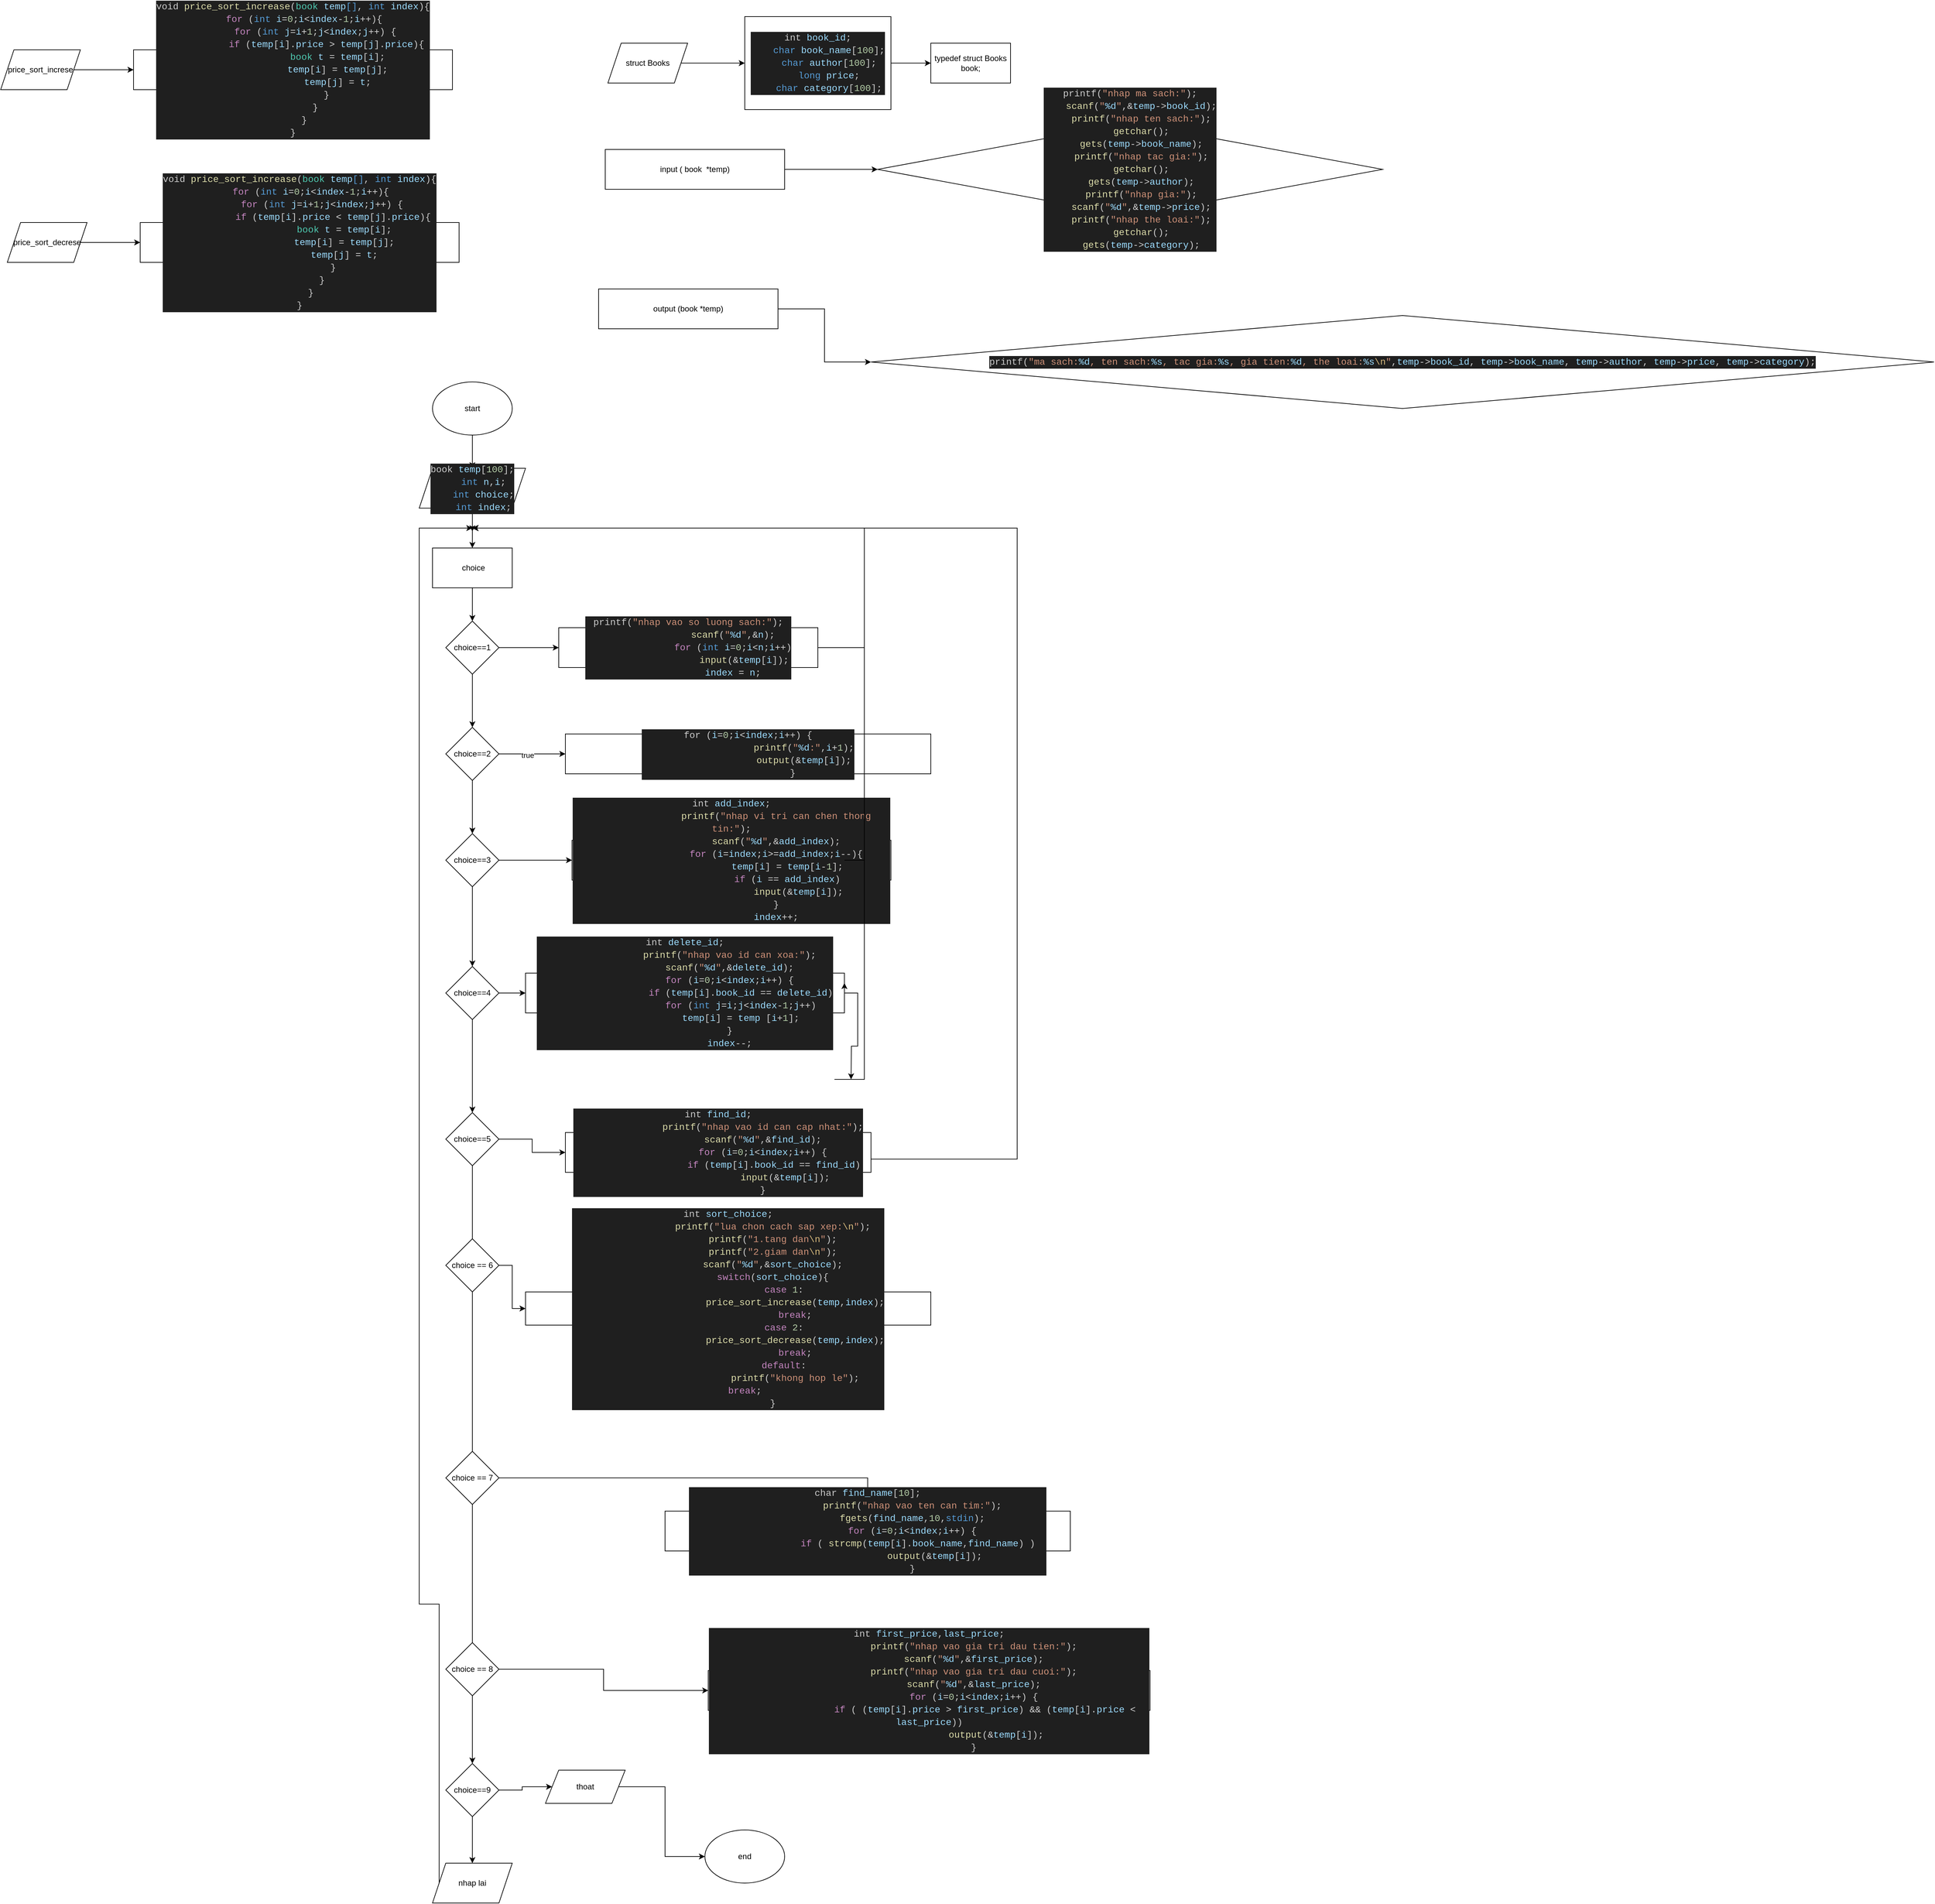 <mxfile version="22.1.5" type="device">
  <diagram name="Page-1" id="tGinfVbWyLe-ZmHHInu-">
    <mxGraphModel dx="5857" dy="3964" grid="1" gridSize="10" guides="1" tooltips="1" connect="1" arrows="1" fold="1" page="1" pageScale="1" pageWidth="827" pageHeight="1169" math="0" shadow="0">
      <root>
        <mxCell id="0" />
        <mxCell id="1" parent="0" />
        <mxCell id="QHIsiC1GOL84mqB3T6U5-2" style="edgeStyle=orthogonalEdgeStyle;rounded=0;orthogonalLoop=1;jettySize=auto;html=1;" edge="1" parent="1" source="QHIsiC1GOL84mqB3T6U5-3" target="QHIsiC1GOL84mqB3T6U5-5">
          <mxGeometry relative="1" as="geometry" />
        </mxCell>
        <mxCell id="QHIsiC1GOL84mqB3T6U5-3" value="start" style="ellipse;whiteSpace=wrap;html=1;" vertex="1" parent="1">
          <mxGeometry x="30" y="360" width="120" height="80" as="geometry" />
        </mxCell>
        <mxCell id="QHIsiC1GOL84mqB3T6U5-4" value="" style="edgeStyle=orthogonalEdgeStyle;rounded=0;orthogonalLoop=1;jettySize=auto;html=1;" edge="1" parent="1" source="QHIsiC1GOL84mqB3T6U5-5" target="QHIsiC1GOL84mqB3T6U5-17">
          <mxGeometry relative="1" as="geometry" />
        </mxCell>
        <mxCell id="QHIsiC1GOL84mqB3T6U5-5" value="&lt;div style=&quot;color: rgb(204, 204, 204); background-color: rgb(31, 31, 31); font-family: Consolas, &amp;quot;Courier New&amp;quot;, monospace; font-size: 14px; line-height: 19px;&quot;&gt;&lt;div style=&quot;line-height: 19px;&quot;&gt;&lt;div&gt;book &lt;span style=&quot;color: #9cdcfe;&quot;&gt;temp&lt;/span&gt;[&lt;span style=&quot;color: #b5cea8;&quot;&gt;100&lt;/span&gt;];&lt;/div&gt;&lt;div&gt;&amp;nbsp; &amp;nbsp; &lt;span style=&quot;color: #569cd6;&quot;&gt;int&lt;/span&gt; &lt;span style=&quot;color: #9cdcfe;&quot;&gt;n&lt;/span&gt;,&lt;span style=&quot;color: #9cdcfe;&quot;&gt;i&lt;/span&gt;;&lt;/div&gt;&lt;div&gt;&amp;nbsp; &amp;nbsp; &lt;span style=&quot;color: #569cd6;&quot;&gt;int&lt;/span&gt; &lt;span style=&quot;color: #9cdcfe;&quot;&gt;choice&lt;/span&gt;;&lt;/div&gt;&lt;div&gt;&amp;nbsp; &amp;nbsp; &lt;span style=&quot;color: #569cd6;&quot;&gt;int&lt;/span&gt; &lt;span style=&quot;color: #9cdcfe;&quot;&gt;index&lt;/span&gt;;&lt;/div&gt;&lt;/div&gt;&lt;/div&gt;" style="shape=parallelogram;perimeter=parallelogramPerimeter;whiteSpace=wrap;html=1;fixedSize=1;" vertex="1" parent="1">
          <mxGeometry x="10" y="490" width="160" height="60" as="geometry" />
        </mxCell>
        <mxCell id="QHIsiC1GOL84mqB3T6U5-6" value="" style="edgeStyle=orthogonalEdgeStyle;rounded=0;orthogonalLoop=1;jettySize=auto;html=1;" edge="1" parent="1" source="QHIsiC1GOL84mqB3T6U5-7" target="QHIsiC1GOL84mqB3T6U5-9">
          <mxGeometry relative="1" as="geometry" />
        </mxCell>
        <mxCell id="QHIsiC1GOL84mqB3T6U5-7" value="struct Books" style="shape=parallelogram;perimeter=parallelogramPerimeter;whiteSpace=wrap;html=1;fixedSize=1;" vertex="1" parent="1">
          <mxGeometry x="294" y="-150" width="120" height="60" as="geometry" />
        </mxCell>
        <mxCell id="QHIsiC1GOL84mqB3T6U5-8" value="" style="edgeStyle=orthogonalEdgeStyle;rounded=0;orthogonalLoop=1;jettySize=auto;html=1;" edge="1" parent="1" source="QHIsiC1GOL84mqB3T6U5-9" target="QHIsiC1GOL84mqB3T6U5-52">
          <mxGeometry relative="1" as="geometry" />
        </mxCell>
        <mxCell id="QHIsiC1GOL84mqB3T6U5-9" value="&lt;div style=&quot;color: rgb(204, 204, 204); background-color: rgb(31, 31, 31); font-family: Consolas, &amp;quot;Courier New&amp;quot;, monospace; font-size: 14px; line-height: 19px;&quot;&gt;&lt;div style=&quot;line-height: 19px;&quot;&gt;&lt;div&gt;int &lt;span style=&quot;color: #9cdcfe;&quot;&gt;book_id&lt;/span&gt;;&lt;/div&gt;&lt;div&gt;&amp;nbsp; &amp;nbsp; &lt;span style=&quot;color: #569cd6;&quot;&gt;char&lt;/span&gt; &lt;span style=&quot;color: #9cdcfe;&quot;&gt;book_name&lt;/span&gt;[&lt;span style=&quot;color: #b5cea8;&quot;&gt;100&lt;/span&gt;];&lt;/div&gt;&lt;div&gt;&amp;nbsp; &amp;nbsp; &lt;span style=&quot;color: #569cd6;&quot;&gt;char&lt;/span&gt; &lt;span style=&quot;color: #9cdcfe;&quot;&gt;author&lt;/span&gt;[&lt;span style=&quot;color: #b5cea8;&quot;&gt;100&lt;/span&gt;];&lt;/div&gt;&lt;div&gt;&amp;nbsp; &amp;nbsp; &lt;span style=&quot;color: #569cd6;&quot;&gt;long&lt;/span&gt; &lt;span style=&quot;color: #9cdcfe;&quot;&gt;price&lt;/span&gt;;&lt;/div&gt;&lt;div&gt;&amp;nbsp; &amp;nbsp; &lt;span style=&quot;color: #569cd6;&quot;&gt;char&lt;/span&gt; &lt;span style=&quot;color: #9cdcfe;&quot;&gt;category&lt;/span&gt;[&lt;span style=&quot;color: #b5cea8;&quot;&gt;100&lt;/span&gt;]; &lt;/div&gt;&lt;/div&gt;&lt;/div&gt;" style="rounded=0;whiteSpace=wrap;html=1;" vertex="1" parent="1">
          <mxGeometry x="500" y="-190" width="220" height="140" as="geometry" />
        </mxCell>
        <mxCell id="QHIsiC1GOL84mqB3T6U5-10" style="edgeStyle=orthogonalEdgeStyle;rounded=0;orthogonalLoop=1;jettySize=auto;html=1;" edge="1" parent="1" source="QHIsiC1GOL84mqB3T6U5-11" target="QHIsiC1GOL84mqB3T6U5-12">
          <mxGeometry relative="1" as="geometry" />
        </mxCell>
        <mxCell id="QHIsiC1GOL84mqB3T6U5-11" value="input ( book&amp;nbsp; *temp)" style="rounded=0;whiteSpace=wrap;html=1;shape=label;fixedSize=1;" vertex="1" parent="1">
          <mxGeometry x="290" y="10" width="270" height="60" as="geometry" />
        </mxCell>
        <mxCell id="QHIsiC1GOL84mqB3T6U5-12" value="&lt;div style=&quot;color: rgb(204, 204, 204); background-color: rgb(31, 31, 31); font-family: Consolas, &amp;quot;Courier New&amp;quot;, monospace; font-size: 14px; line-height: 19px;&quot;&gt;&lt;div style=&quot;line-height: 19px;&quot;&gt;&lt;div&gt;printf(&lt;span style=&quot;color: #ce9178;&quot;&gt;&quot;nhap ma sach:&quot;&lt;/span&gt;);&lt;/div&gt;&lt;div&gt;&amp;nbsp; &amp;nbsp; &lt;span style=&quot;color: #dcdcaa;&quot;&gt;scanf&lt;/span&gt;(&lt;span style=&quot;color: #ce9178;&quot;&gt;&quot;&lt;/span&gt;&lt;span style=&quot;color: #9cdcfe;&quot;&gt;%d&lt;/span&gt;&lt;span style=&quot;color: #ce9178;&quot;&gt;&quot;&lt;/span&gt;,&lt;span style=&quot;color: #d4d4d4;&quot;&gt;&amp;amp;&lt;/span&gt;&lt;span style=&quot;color: #9cdcfe;&quot;&gt;temp&lt;/span&gt;-&amp;gt;&lt;span style=&quot;color: #9cdcfe;&quot;&gt;book_id&lt;/span&gt;);&lt;/div&gt;&lt;div&gt;&amp;nbsp; &amp;nbsp; &lt;span style=&quot;color: #dcdcaa;&quot;&gt;printf&lt;/span&gt;(&lt;span style=&quot;color: #ce9178;&quot;&gt;&quot;nhap ten sach:&quot;&lt;/span&gt;);&lt;/div&gt;&lt;div&gt;&amp;nbsp; &amp;nbsp; &lt;span style=&quot;color: #dcdcaa;&quot;&gt;getchar&lt;/span&gt;();&lt;/div&gt;&lt;div&gt;&amp;nbsp; &amp;nbsp; &lt;span style=&quot;color: #dcdcaa;&quot;&gt;gets&lt;/span&gt;(&lt;span style=&quot;color: #9cdcfe;&quot;&gt;temp&lt;/span&gt;-&amp;gt;&lt;span style=&quot;color: #9cdcfe;&quot;&gt;book_name&lt;/span&gt;);&lt;/div&gt;&lt;div&gt;&amp;nbsp; &amp;nbsp; &lt;span style=&quot;color: #dcdcaa;&quot;&gt;printf&lt;/span&gt;(&lt;span style=&quot;color: #ce9178;&quot;&gt;&quot;nhap tac gia:&quot;&lt;/span&gt;);&lt;/div&gt;&lt;div&gt;&amp;nbsp; &amp;nbsp; &lt;span style=&quot;color: #dcdcaa;&quot;&gt;getchar&lt;/span&gt;();&lt;/div&gt;&lt;div&gt;&amp;nbsp; &amp;nbsp; &lt;span style=&quot;color: #dcdcaa;&quot;&gt;gets&lt;/span&gt;(&lt;span style=&quot;color: #9cdcfe;&quot;&gt;temp&lt;/span&gt;-&amp;gt;&lt;span style=&quot;color: #9cdcfe;&quot;&gt;author&lt;/span&gt;);&lt;/div&gt;&lt;div&gt;&amp;nbsp; &amp;nbsp; &lt;span style=&quot;color: #dcdcaa;&quot;&gt;printf&lt;/span&gt;(&lt;span style=&quot;color: #ce9178;&quot;&gt;&quot;nhap gia:&quot;&lt;/span&gt;);&lt;/div&gt;&lt;div&gt;&amp;nbsp; &amp;nbsp; &lt;span style=&quot;color: #dcdcaa;&quot;&gt;scanf&lt;/span&gt;(&lt;span style=&quot;color: #ce9178;&quot;&gt;&quot;&lt;/span&gt;&lt;span style=&quot;color: #9cdcfe;&quot;&gt;%d&lt;/span&gt;&lt;span style=&quot;color: #ce9178;&quot;&gt;&quot;&lt;/span&gt;,&lt;span style=&quot;color: #d4d4d4;&quot;&gt;&amp;amp;&lt;/span&gt;&lt;span style=&quot;color: #9cdcfe;&quot;&gt;temp&lt;/span&gt;-&amp;gt;&lt;span style=&quot;color: #9cdcfe;&quot;&gt;price&lt;/span&gt;);&lt;/div&gt;&lt;div&gt;&amp;nbsp; &amp;nbsp; &lt;span style=&quot;color: #dcdcaa;&quot;&gt;printf&lt;/span&gt;(&lt;span style=&quot;color: #ce9178;&quot;&gt;&quot;nhap the loai:&quot;&lt;/span&gt;);&lt;/div&gt;&lt;div&gt;&amp;nbsp; &amp;nbsp; &lt;span style=&quot;color: #dcdcaa;&quot;&gt;getchar&lt;/span&gt;();&lt;/div&gt;&lt;div&gt;&amp;nbsp; &amp;nbsp; &lt;span style=&quot;color: #dcdcaa;&quot;&gt;gets&lt;/span&gt;(&lt;span style=&quot;color: #9cdcfe;&quot;&gt;temp&lt;/span&gt;-&amp;gt;&lt;span style=&quot;color: #9cdcfe;&quot;&gt;category&lt;/span&gt;);&lt;/div&gt;&lt;/div&gt;&lt;/div&gt;" style="rhombus;whiteSpace=wrap;html=1;" vertex="1" parent="1">
          <mxGeometry x="700" y="-30" width="760" height="140" as="geometry" />
        </mxCell>
        <mxCell id="QHIsiC1GOL84mqB3T6U5-13" style="edgeStyle=orthogonalEdgeStyle;rounded=0;orthogonalLoop=1;jettySize=auto;html=1;" edge="1" parent="1" source="QHIsiC1GOL84mqB3T6U5-14" target="QHIsiC1GOL84mqB3T6U5-15">
          <mxGeometry relative="1" as="geometry" />
        </mxCell>
        <mxCell id="QHIsiC1GOL84mqB3T6U5-14" value="output (book *temp)" style="rounded=0;whiteSpace=wrap;html=1;shape=label;fixedSize=1;" vertex="1" parent="1">
          <mxGeometry x="280" y="220" width="270" height="60" as="geometry" />
        </mxCell>
        <mxCell id="QHIsiC1GOL84mqB3T6U5-15" value="&lt;div style=&quot;color: rgb(204, 204, 204); background-color: rgb(31, 31, 31); font-family: Consolas, &amp;quot;Courier New&amp;quot;, monospace; font-size: 14px; line-height: 19px;&quot;&gt;&lt;div style=&quot;line-height: 19px;&quot;&gt;printf(&lt;span style=&quot;color: #ce9178;&quot;&gt;&quot;ma sach:&lt;/span&gt;&lt;span style=&quot;color: #9cdcfe;&quot;&gt;%d&lt;/span&gt;&lt;span style=&quot;color: #ce9178;&quot;&gt;, ten sach:&lt;/span&gt;&lt;span style=&quot;color: #9cdcfe;&quot;&gt;%s&lt;/span&gt;&lt;span style=&quot;color: #ce9178;&quot;&gt;, tac gia:&lt;/span&gt;&lt;span style=&quot;color: #9cdcfe;&quot;&gt;%s&lt;/span&gt;&lt;span style=&quot;color: #ce9178;&quot;&gt;, gia tien:&lt;/span&gt;&lt;span style=&quot;color: #9cdcfe;&quot;&gt;%d&lt;/span&gt;&lt;span style=&quot;color: #ce9178;&quot;&gt;, the loai:&lt;/span&gt;&lt;span style=&quot;color: #9cdcfe;&quot;&gt;%s&lt;/span&gt;&lt;span style=&quot;color: #d7ba7d;&quot;&gt;\n&lt;/span&gt;&lt;span style=&quot;color: #ce9178;&quot;&gt;&quot;&lt;/span&gt;,&lt;span style=&quot;color: #9cdcfe;&quot;&gt;temp&lt;/span&gt;-&amp;gt;&lt;span style=&quot;color: #9cdcfe;&quot;&gt;book_id&lt;/span&gt;, &lt;span style=&quot;color: #9cdcfe;&quot;&gt;temp&lt;/span&gt;-&amp;gt;&lt;span style=&quot;color: #9cdcfe;&quot;&gt;book_name&lt;/span&gt;, &lt;span style=&quot;color: #9cdcfe;&quot;&gt;temp&lt;/span&gt;-&amp;gt;&lt;span style=&quot;color: #9cdcfe;&quot;&gt;author&lt;/span&gt;, &lt;span style=&quot;color: #9cdcfe;&quot;&gt;temp&lt;/span&gt;-&amp;gt;&lt;span style=&quot;color: #9cdcfe;&quot;&gt;price&lt;/span&gt;, &lt;span style=&quot;color: #9cdcfe;&quot;&gt;temp&lt;/span&gt;-&amp;gt;&lt;span style=&quot;color: #9cdcfe;&quot;&gt;category&lt;/span&gt;);&lt;/div&gt;&lt;/div&gt;" style="rhombus;whiteSpace=wrap;html=1;" vertex="1" parent="1">
          <mxGeometry x="690" y="260" width="1600" height="140" as="geometry" />
        </mxCell>
        <mxCell id="QHIsiC1GOL84mqB3T6U5-16" value="" style="edgeStyle=orthogonalEdgeStyle;rounded=0;orthogonalLoop=1;jettySize=auto;html=1;" edge="1" parent="1" source="QHIsiC1GOL84mqB3T6U5-17" target="QHIsiC1GOL84mqB3T6U5-20">
          <mxGeometry relative="1" as="geometry" />
        </mxCell>
        <mxCell id="QHIsiC1GOL84mqB3T6U5-17" value="&amp;nbsp;choice" style="rounded=0;whiteSpace=wrap;html=1;" vertex="1" parent="1">
          <mxGeometry x="30" y="610" width="120" height="60" as="geometry" />
        </mxCell>
        <mxCell id="QHIsiC1GOL84mqB3T6U5-18" style="edgeStyle=orthogonalEdgeStyle;rounded=0;orthogonalLoop=1;jettySize=auto;html=1;" edge="1" parent="1" source="QHIsiC1GOL84mqB3T6U5-20" target="QHIsiC1GOL84mqB3T6U5-22">
          <mxGeometry relative="1" as="geometry" />
        </mxCell>
        <mxCell id="QHIsiC1GOL84mqB3T6U5-19" value="" style="edgeStyle=orthogonalEdgeStyle;rounded=0;orthogonalLoop=1;jettySize=auto;html=1;" edge="1" parent="1" source="QHIsiC1GOL84mqB3T6U5-20" target="QHIsiC1GOL84mqB3T6U5-26">
          <mxGeometry relative="1" as="geometry" />
        </mxCell>
        <mxCell id="QHIsiC1GOL84mqB3T6U5-20" value="choice==1" style="rhombus;whiteSpace=wrap;html=1;" vertex="1" parent="1">
          <mxGeometry x="50" y="720" width="80" height="80" as="geometry" />
        </mxCell>
        <mxCell id="QHIsiC1GOL84mqB3T6U5-21" style="edgeStyle=orthogonalEdgeStyle;rounded=0;orthogonalLoop=1;jettySize=auto;html=1;" edge="1" parent="1" source="QHIsiC1GOL84mqB3T6U5-22">
          <mxGeometry relative="1" as="geometry">
            <mxPoint x="90" y="580" as="targetPoint" />
            <Array as="points">
              <mxPoint x="680" y="760" />
              <mxPoint x="680" y="580" />
            </Array>
          </mxGeometry>
        </mxCell>
        <mxCell id="QHIsiC1GOL84mqB3T6U5-22" value="&lt;div style=&quot;color: rgb(204, 204, 204); background-color: rgb(31, 31, 31); font-family: Consolas, &amp;quot;Courier New&amp;quot;, monospace; font-size: 14px; line-height: 19px;&quot;&gt;&lt;div style=&quot;line-height: 19px;&quot;&gt;&lt;div&gt;printf(&lt;span style=&quot;color: #ce9178;&quot;&gt;&quot;nhap vao so luong sach:&quot;&lt;/span&gt;);&lt;/div&gt;&lt;div&gt;&amp;nbsp; &amp;nbsp; &amp;nbsp; &amp;nbsp; &amp;nbsp; &amp;nbsp; &amp;nbsp; &amp;nbsp; &lt;span style=&quot;color: #dcdcaa;&quot;&gt;scanf&lt;/span&gt;(&lt;span style=&quot;color: #ce9178;&quot;&gt;&quot;&lt;/span&gt;&lt;span style=&quot;color: #9cdcfe;&quot;&gt;%d&lt;/span&gt;&lt;span style=&quot;color: #ce9178;&quot;&gt;&quot;&lt;/span&gt;,&lt;span style=&quot;color: #d4d4d4;&quot;&gt;&amp;amp;&lt;/span&gt;&lt;span style=&quot;color: #9cdcfe;&quot;&gt;n&lt;/span&gt;);&lt;/div&gt;&lt;div&gt;&amp;nbsp; &amp;nbsp; &amp;nbsp; &amp;nbsp; &amp;nbsp; &amp;nbsp; &amp;nbsp; &amp;nbsp; &lt;span style=&quot;color: #c586c0;&quot;&gt;for&lt;/span&gt; (&lt;span style=&quot;color: #569cd6;&quot;&gt;int&lt;/span&gt; &lt;span style=&quot;color: #9cdcfe;&quot;&gt;i&lt;/span&gt;&lt;span style=&quot;color: #d4d4d4;&quot;&gt;=&lt;/span&gt;&lt;span style=&quot;color: #b5cea8;&quot;&gt;0&lt;/span&gt;;&lt;span style=&quot;color: #9cdcfe;&quot;&gt;i&lt;/span&gt;&lt;span style=&quot;color: #d4d4d4;&quot;&gt;&amp;lt;&lt;/span&gt;&lt;span style=&quot;color: #9cdcfe;&quot;&gt;n&lt;/span&gt;;&lt;span style=&quot;color: #9cdcfe;&quot;&gt;i&lt;/span&gt;&lt;span style=&quot;color: #d4d4d4;&quot;&gt;++&lt;/span&gt;)&lt;/div&gt;&lt;div&gt;&amp;nbsp; &amp;nbsp; &amp;nbsp; &amp;nbsp; &amp;nbsp; &amp;nbsp; &amp;nbsp; &amp;nbsp; &amp;nbsp; &amp;nbsp; &lt;span style=&quot;color: #dcdcaa;&quot;&gt;input&lt;/span&gt;(&lt;span style=&quot;color: #d4d4d4;&quot;&gt;&amp;amp;&lt;/span&gt;&lt;span style=&quot;color: #9cdcfe;&quot;&gt;temp&lt;/span&gt;[&lt;span style=&quot;color: #9cdcfe;&quot;&gt;i&lt;/span&gt;]);&lt;/div&gt;&lt;div&gt;&amp;nbsp; &amp;nbsp; &amp;nbsp; &amp;nbsp; &amp;nbsp; &amp;nbsp; &amp;nbsp; &amp;nbsp; &lt;span style=&quot;color: #9cdcfe;&quot;&gt;index&lt;/span&gt; &lt;span style=&quot;color: #d4d4d4;&quot;&gt;=&lt;/span&gt; &lt;span style=&quot;color: #9cdcfe;&quot;&gt;n&lt;/span&gt;;&lt;/div&gt;&lt;/div&gt;&lt;/div&gt;" style="rounded=0;whiteSpace=wrap;html=1;" vertex="1" parent="1">
          <mxGeometry x="220" y="730" width="390" height="60" as="geometry" />
        </mxCell>
        <mxCell id="QHIsiC1GOL84mqB3T6U5-23" style="edgeStyle=orthogonalEdgeStyle;rounded=0;orthogonalLoop=1;jettySize=auto;html=1;entryX=0;entryY=0.5;entryDx=0;entryDy=0;" edge="1" parent="1" source="QHIsiC1GOL84mqB3T6U5-26" target="QHIsiC1GOL84mqB3T6U5-28">
          <mxGeometry relative="1" as="geometry" />
        </mxCell>
        <mxCell id="QHIsiC1GOL84mqB3T6U5-24" value="true" style="edgeLabel;html=1;align=center;verticalAlign=middle;resizable=0;points=[];" vertex="1" connectable="0" parent="QHIsiC1GOL84mqB3T6U5-23">
          <mxGeometry x="-0.15" y="-2" relative="1" as="geometry">
            <mxPoint as="offset" />
          </mxGeometry>
        </mxCell>
        <mxCell id="QHIsiC1GOL84mqB3T6U5-25" value="" style="edgeStyle=orthogonalEdgeStyle;rounded=0;orthogonalLoop=1;jettySize=auto;html=1;" edge="1" parent="1" source="QHIsiC1GOL84mqB3T6U5-26" target="QHIsiC1GOL84mqB3T6U5-31">
          <mxGeometry relative="1" as="geometry" />
        </mxCell>
        <mxCell id="QHIsiC1GOL84mqB3T6U5-26" value="choice==2" style="rhombus;whiteSpace=wrap;html=1;" vertex="1" parent="1">
          <mxGeometry x="50" y="880" width="80" height="80" as="geometry" />
        </mxCell>
        <mxCell id="QHIsiC1GOL84mqB3T6U5-27" style="edgeStyle=orthogonalEdgeStyle;rounded=0;orthogonalLoop=1;jettySize=auto;html=1;" edge="1" parent="1" source="QHIsiC1GOL84mqB3T6U5-28">
          <mxGeometry relative="1" as="geometry">
            <mxPoint x="90" y="580" as="targetPoint" />
            <Array as="points">
              <mxPoint x="680" y="920" />
              <mxPoint x="680" y="580" />
            </Array>
          </mxGeometry>
        </mxCell>
        <mxCell id="QHIsiC1GOL84mqB3T6U5-28" value="&lt;div style=&quot;color: rgb(204, 204, 204); background-color: rgb(31, 31, 31); font-family: Consolas, &amp;quot;Courier New&amp;quot;, monospace; font-size: 14px; line-height: 19px;&quot;&gt;&lt;div style=&quot;line-height: 19px;&quot;&gt;&lt;div&gt;for (&lt;span style=&quot;color: #9cdcfe;&quot;&gt;i&lt;/span&gt;&lt;span style=&quot;color: #d4d4d4;&quot;&gt;=&lt;/span&gt;&lt;span style=&quot;color: #b5cea8;&quot;&gt;0&lt;/span&gt;;&lt;span style=&quot;color: #9cdcfe;&quot;&gt;i&lt;/span&gt;&lt;span style=&quot;color: #d4d4d4;&quot;&gt;&amp;lt;&lt;/span&gt;&lt;span style=&quot;color: #9cdcfe;&quot;&gt;index&lt;/span&gt;;&lt;span style=&quot;color: #9cdcfe;&quot;&gt;i&lt;/span&gt;&lt;span style=&quot;color: #d4d4d4;&quot;&gt;++&lt;/span&gt;) {&lt;/div&gt;&lt;div&gt;&amp;nbsp; &amp;nbsp; &amp;nbsp; &amp;nbsp; &amp;nbsp; &amp;nbsp; &amp;nbsp; &amp;nbsp; &amp;nbsp; &amp;nbsp; &lt;span style=&quot;color: #dcdcaa;&quot;&gt;printf&lt;/span&gt;(&lt;span style=&quot;color: #ce9178;&quot;&gt;&quot;&lt;/span&gt;&lt;span style=&quot;color: #9cdcfe;&quot;&gt;%d&lt;/span&gt;&lt;span style=&quot;color: #ce9178;&quot;&gt;:&quot;&lt;/span&gt;,&lt;span style=&quot;color: #9cdcfe;&quot;&gt;i&lt;/span&gt;&lt;span style=&quot;color: #d4d4d4;&quot;&gt;+&lt;/span&gt;&lt;span style=&quot;color: #b5cea8;&quot;&gt;1&lt;/span&gt;);&lt;/div&gt;&lt;div&gt;&amp;nbsp; &amp;nbsp; &amp;nbsp; &amp;nbsp; &amp;nbsp; &amp;nbsp; &amp;nbsp; &amp;nbsp; &amp;nbsp; &amp;nbsp; &lt;span style=&quot;color: #dcdcaa;&quot;&gt;output&lt;/span&gt;(&lt;span style=&quot;color: #d4d4d4;&quot;&gt;&amp;amp;&lt;/span&gt;&lt;span style=&quot;color: #9cdcfe;&quot;&gt;temp&lt;/span&gt;[&lt;span style=&quot;color: #9cdcfe;&quot;&gt;i&lt;/span&gt;]);&lt;/div&gt;&lt;div&gt;&amp;nbsp; &amp;nbsp; &amp;nbsp; &amp;nbsp; &amp;nbsp; &amp;nbsp; &amp;nbsp; &amp;nbsp; }&lt;/div&gt;&lt;/div&gt;&lt;/div&gt;" style="rounded=0;whiteSpace=wrap;html=1;" vertex="1" parent="1">
          <mxGeometry x="230" y="890" width="550" height="60" as="geometry" />
        </mxCell>
        <mxCell id="QHIsiC1GOL84mqB3T6U5-29" value="" style="edgeStyle=orthogonalEdgeStyle;rounded=0;orthogonalLoop=1;jettySize=auto;html=1;entryX=0;entryY=0.5;entryDx=0;entryDy=0;" edge="1" parent="1" source="QHIsiC1GOL84mqB3T6U5-31" target="QHIsiC1GOL84mqB3T6U5-34">
          <mxGeometry relative="1" as="geometry">
            <mxPoint x="230" y="1080" as="targetPoint" />
          </mxGeometry>
        </mxCell>
        <mxCell id="QHIsiC1GOL84mqB3T6U5-30" style="edgeStyle=orthogonalEdgeStyle;rounded=0;orthogonalLoop=1;jettySize=auto;html=1;" edge="1" parent="1" source="QHIsiC1GOL84mqB3T6U5-31" target="QHIsiC1GOL84mqB3T6U5-38">
          <mxGeometry relative="1" as="geometry" />
        </mxCell>
        <mxCell id="QHIsiC1GOL84mqB3T6U5-31" value="choice==3" style="rhombus;whiteSpace=wrap;html=1;" vertex="1" parent="1">
          <mxGeometry x="50" y="1040" width="80" height="80" as="geometry" />
        </mxCell>
        <mxCell id="QHIsiC1GOL84mqB3T6U5-32" value="" style="edgeStyle=orthogonalEdgeStyle;rounded=0;orthogonalLoop=1;jettySize=auto;html=1;" edge="1" parent="1">
          <mxGeometry relative="1" as="geometry">
            <mxPoint x="350" y="1080" as="sourcePoint" />
            <mxPoint x="450" y="1080" as="targetPoint" />
          </mxGeometry>
        </mxCell>
        <mxCell id="QHIsiC1GOL84mqB3T6U5-33" style="edgeStyle=orthogonalEdgeStyle;rounded=0;orthogonalLoop=1;jettySize=auto;html=1;" edge="1" parent="1" source="QHIsiC1GOL84mqB3T6U5-34">
          <mxGeometry relative="1" as="geometry">
            <mxPoint x="90" y="580" as="targetPoint" />
            <Array as="points">
              <mxPoint x="680" y="1199" />
              <mxPoint x="680" y="580" />
            </Array>
          </mxGeometry>
        </mxCell>
        <mxCell id="QHIsiC1GOL84mqB3T6U5-34" value="&lt;div style=&quot;color: rgb(204, 204, 204); background-color: rgb(31, 31, 31); font-family: Consolas, &amp;quot;Courier New&amp;quot;, monospace; font-size: 14px; line-height: 19px;&quot;&gt;&lt;div style=&quot;line-height: 19px;&quot;&gt;&lt;div&gt;int &lt;span style=&quot;color: #9cdcfe;&quot;&gt;add_index&lt;/span&gt;;&lt;/div&gt;&lt;div&gt;&amp;nbsp; &amp;nbsp; &amp;nbsp; &amp;nbsp; &amp;nbsp; &amp;nbsp; &amp;nbsp; &amp;nbsp; &lt;span style=&quot;color: #dcdcaa;&quot;&gt;printf&lt;/span&gt;(&lt;span style=&quot;color: #ce9178;&quot;&gt;&quot;nhap vi tri can chen thong tin:&quot;&lt;/span&gt;);&lt;/div&gt;&lt;div&gt;&amp;nbsp; &amp;nbsp; &amp;nbsp; &amp;nbsp; &amp;nbsp; &amp;nbsp; &amp;nbsp; &amp;nbsp; &lt;span style=&quot;color: #dcdcaa;&quot;&gt;scanf&lt;/span&gt;(&lt;span style=&quot;color: #ce9178;&quot;&gt;&quot;&lt;/span&gt;&lt;span style=&quot;color: #9cdcfe;&quot;&gt;%d&lt;/span&gt;&lt;span style=&quot;color: #ce9178;&quot;&gt;&quot;&lt;/span&gt;,&lt;span style=&quot;color: #d4d4d4;&quot;&gt;&amp;amp;&lt;/span&gt;&lt;span style=&quot;color: #9cdcfe;&quot;&gt;add_index&lt;/span&gt;);&lt;/div&gt;&lt;div&gt;&amp;nbsp; &amp;nbsp; &amp;nbsp; &amp;nbsp; &amp;nbsp; &amp;nbsp; &amp;nbsp; &amp;nbsp; &lt;span style=&quot;color: #c586c0;&quot;&gt;for&lt;/span&gt; (&lt;span style=&quot;color: #9cdcfe;&quot;&gt;i&lt;/span&gt;&lt;span style=&quot;color: #d4d4d4;&quot;&gt;=&lt;/span&gt;&lt;span style=&quot;color: #9cdcfe;&quot;&gt;index&lt;/span&gt;;&lt;span style=&quot;color: #9cdcfe;&quot;&gt;i&lt;/span&gt;&lt;span style=&quot;color: #d4d4d4;&quot;&gt;&amp;gt;=&lt;/span&gt;&lt;span style=&quot;color: #9cdcfe;&quot;&gt;add_index&lt;/span&gt;;&lt;span style=&quot;color: #9cdcfe;&quot;&gt;i&lt;/span&gt;&lt;span style=&quot;color: #d4d4d4;&quot;&gt;--&lt;/span&gt;){&lt;/div&gt;&lt;div&gt;&amp;nbsp; &amp;nbsp; &amp;nbsp; &amp;nbsp; &amp;nbsp; &amp;nbsp; &amp;nbsp; &amp;nbsp; &amp;nbsp; &amp;nbsp; &lt;span style=&quot;color: #9cdcfe;&quot;&gt;temp&lt;/span&gt;[&lt;span style=&quot;color: #9cdcfe;&quot;&gt;i&lt;/span&gt;] &lt;span style=&quot;color: #d4d4d4;&quot;&gt;=&lt;/span&gt; &lt;span style=&quot;color: #9cdcfe;&quot;&gt;temp&lt;/span&gt;[&lt;span style=&quot;color: #9cdcfe;&quot;&gt;i&lt;/span&gt;&lt;span style=&quot;color: #d4d4d4;&quot;&gt;-&lt;/span&gt;&lt;span style=&quot;color: #b5cea8;&quot;&gt;1&lt;/span&gt;];&lt;/div&gt;&lt;div&gt;&amp;nbsp; &amp;nbsp; &amp;nbsp; &amp;nbsp; &amp;nbsp; &amp;nbsp; &amp;nbsp; &amp;nbsp; &amp;nbsp; &amp;nbsp; &lt;span style=&quot;color: #c586c0;&quot;&gt;if&lt;/span&gt; (&lt;span style=&quot;color: #9cdcfe;&quot;&gt;i&lt;/span&gt; &lt;span style=&quot;color: #d4d4d4;&quot;&gt;==&lt;/span&gt; &lt;span style=&quot;color: #9cdcfe;&quot;&gt;add_index&lt;/span&gt;)&lt;/div&gt;&lt;div&gt;&amp;nbsp; &amp;nbsp; &amp;nbsp; &amp;nbsp; &amp;nbsp; &amp;nbsp; &amp;nbsp; &amp;nbsp; &amp;nbsp; &amp;nbsp; &amp;nbsp; &amp;nbsp; &lt;span style=&quot;color: #dcdcaa;&quot;&gt;input&lt;/span&gt;(&lt;span style=&quot;color: #d4d4d4;&quot;&gt;&amp;amp;&lt;/span&gt;&lt;span style=&quot;color: #9cdcfe;&quot;&gt;temp&lt;/span&gt;[&lt;span style=&quot;color: #9cdcfe;&quot;&gt;i&lt;/span&gt;]);&lt;/div&gt;&lt;div&gt;&amp;nbsp; &amp;nbsp; &amp;nbsp; &amp;nbsp; &amp;nbsp; &amp;nbsp; &amp;nbsp; &amp;nbsp; }&lt;/div&gt;&lt;div&gt;&amp;nbsp; &amp;nbsp; &amp;nbsp; &amp;nbsp; &amp;nbsp; &amp;nbsp; &amp;nbsp; &amp;nbsp; &lt;span style=&quot;color: #9cdcfe;&quot;&gt;index&lt;/span&gt;&lt;span style=&quot;color: #d4d4d4;&quot;&gt;++&lt;/span&gt;;&lt;/div&gt;&lt;/div&gt;&lt;/div&gt;" style="rounded=0;whiteSpace=wrap;html=1;" vertex="1" parent="1">
          <mxGeometry x="240" y="1050" width="480" height="60" as="geometry" />
        </mxCell>
        <mxCell id="QHIsiC1GOL84mqB3T6U5-35" style="edgeStyle=orthogonalEdgeStyle;rounded=0;orthogonalLoop=1;jettySize=auto;html=1;exitX=1;exitY=0.5;exitDx=0;exitDy=0;" edge="1" parent="1">
          <mxGeometry relative="1" as="geometry">
            <mxPoint x="90" y="580" as="targetPoint" />
            <Array as="points">
              <mxPoint x="680" y="1080" />
              <mxPoint x="680" y="580" />
            </Array>
            <mxPoint x="650" y="1080" as="sourcePoint" />
          </mxGeometry>
        </mxCell>
        <mxCell id="QHIsiC1GOL84mqB3T6U5-36" value="" style="edgeStyle=orthogonalEdgeStyle;rounded=0;orthogonalLoop=1;jettySize=auto;html=1;entryX=0;entryY=0.5;entryDx=0;entryDy=0;" edge="1" parent="1" source="QHIsiC1GOL84mqB3T6U5-38" target="QHIsiC1GOL84mqB3T6U5-54">
          <mxGeometry relative="1" as="geometry">
            <mxPoint x="180" y="1410" as="targetPoint" />
          </mxGeometry>
        </mxCell>
        <mxCell id="QHIsiC1GOL84mqB3T6U5-37" style="edgeStyle=orthogonalEdgeStyle;rounded=0;orthogonalLoop=1;jettySize=auto;html=1;" edge="1" parent="1" source="QHIsiC1GOL84mqB3T6U5-38" target="QHIsiC1GOL84mqB3T6U5-43">
          <mxGeometry relative="1" as="geometry" />
        </mxCell>
        <mxCell id="QHIsiC1GOL84mqB3T6U5-38" value="choice==4" style="rhombus;whiteSpace=wrap;html=1;" vertex="1" parent="1">
          <mxGeometry x="50" y="1240" width="80" height="80" as="geometry" />
        </mxCell>
        <mxCell id="QHIsiC1GOL84mqB3T6U5-39" style="edgeStyle=orthogonalEdgeStyle;rounded=0;orthogonalLoop=1;jettySize=auto;html=1;" edge="1" parent="1">
          <mxGeometry relative="1" as="geometry">
            <mxPoint x="90" y="580" as="targetPoint" />
            <Array as="points">
              <mxPoint x="680" y="1410" />
              <mxPoint x="680" y="580" />
            </Array>
            <mxPoint x="635" y="1410" as="sourcePoint" />
          </mxGeometry>
        </mxCell>
        <mxCell id="QHIsiC1GOL84mqB3T6U5-40" style="edgeStyle=orthogonalEdgeStyle;rounded=0;orthogonalLoop=1;jettySize=auto;html=1;exitX=1;exitY=0;exitDx=0;exitDy=0;" edge="1" parent="1" source="QHIsiC1GOL84mqB3T6U5-55">
          <mxGeometry relative="1" as="geometry">
            <mxPoint x="90" y="585" as="targetPoint" />
            <mxPoint x="500" y="1754" as="sourcePoint" />
            <Array as="points">
              <mxPoint x="690" y="1530" />
              <mxPoint x="910" y="1530" />
              <mxPoint x="910" y="580" />
              <mxPoint x="90" y="580" />
            </Array>
          </mxGeometry>
        </mxCell>
        <mxCell id="QHIsiC1GOL84mqB3T6U5-41" value="" style="edgeStyle=orthogonalEdgeStyle;rounded=0;orthogonalLoop=1;jettySize=auto;html=1;entryX=0;entryY=0.5;entryDx=0;entryDy=0;" edge="1" parent="1" source="QHIsiC1GOL84mqB3T6U5-43" target="QHIsiC1GOL84mqB3T6U5-55">
          <mxGeometry relative="1" as="geometry">
            <mxPoint x="230" y="1910" as="targetPoint" />
          </mxGeometry>
        </mxCell>
        <mxCell id="QHIsiC1GOL84mqB3T6U5-42" style="edgeStyle=orthogonalEdgeStyle;rounded=0;orthogonalLoop=1;jettySize=auto;html=1;" edge="1" parent="1" source="QHIsiC1GOL84mqB3T6U5-43" target="QHIsiC1GOL84mqB3T6U5-46">
          <mxGeometry relative="1" as="geometry" />
        </mxCell>
        <mxCell id="QHIsiC1GOL84mqB3T6U5-43" value="choice==5" style="rhombus;whiteSpace=wrap;html=1;" vertex="1" parent="1">
          <mxGeometry x="50" y="1460" width="80" height="80" as="geometry" />
        </mxCell>
        <mxCell id="QHIsiC1GOL84mqB3T6U5-44" value="" style="edgeStyle=orthogonalEdgeStyle;rounded=0;orthogonalLoop=1;jettySize=auto;html=1;" edge="1" parent="1" source="QHIsiC1GOL84mqB3T6U5-46" target="QHIsiC1GOL84mqB3T6U5-48">
          <mxGeometry relative="1" as="geometry" />
        </mxCell>
        <mxCell id="QHIsiC1GOL84mqB3T6U5-45" style="edgeStyle=orthogonalEdgeStyle;rounded=0;orthogonalLoop=1;jettySize=auto;html=1;" edge="1" parent="1" source="QHIsiC1GOL84mqB3T6U5-46" target="QHIsiC1GOL84mqB3T6U5-51">
          <mxGeometry relative="1" as="geometry" />
        </mxCell>
        <mxCell id="QHIsiC1GOL84mqB3T6U5-46" value="choice==9" style="rhombus;whiteSpace=wrap;html=1;" vertex="1" parent="1">
          <mxGeometry x="50" y="2440" width="80" height="80" as="geometry" />
        </mxCell>
        <mxCell id="QHIsiC1GOL84mqB3T6U5-47" style="edgeStyle=orthogonalEdgeStyle;rounded=0;orthogonalLoop=1;jettySize=auto;html=1;entryX=0;entryY=0.5;entryDx=0;entryDy=0;" edge="1" parent="1" source="QHIsiC1GOL84mqB3T6U5-48" target="QHIsiC1GOL84mqB3T6U5-49">
          <mxGeometry relative="1" as="geometry" />
        </mxCell>
        <mxCell id="QHIsiC1GOL84mqB3T6U5-48" value="thoat" style="shape=parallelogram;perimeter=parallelogramPerimeter;whiteSpace=wrap;html=1;fixedSize=1;" vertex="1" parent="1">
          <mxGeometry x="200" y="2450" width="120" height="50" as="geometry" />
        </mxCell>
        <mxCell id="QHIsiC1GOL84mqB3T6U5-49" value="end" style="ellipse;whiteSpace=wrap;html=1;" vertex="1" parent="1">
          <mxGeometry x="440" y="2540" width="120" height="80" as="geometry" />
        </mxCell>
        <mxCell id="QHIsiC1GOL84mqB3T6U5-50" style="edgeStyle=orthogonalEdgeStyle;rounded=0;orthogonalLoop=1;jettySize=auto;html=1;exitX=0;exitY=0.5;exitDx=0;exitDy=0;" edge="1" parent="1" source="QHIsiC1GOL84mqB3T6U5-51">
          <mxGeometry relative="1" as="geometry">
            <mxPoint x="90" y="580" as="targetPoint" />
            <Array as="points">
              <mxPoint x="10" y="2200" />
              <mxPoint x="10" y="580" />
            </Array>
          </mxGeometry>
        </mxCell>
        <mxCell id="QHIsiC1GOL84mqB3T6U5-51" value="nhap lai" style="shape=parallelogram;perimeter=parallelogramPerimeter;whiteSpace=wrap;html=1;fixedSize=1;" vertex="1" parent="1">
          <mxGeometry x="30" y="2590" width="120" height="60" as="geometry" />
        </mxCell>
        <mxCell id="QHIsiC1GOL84mqB3T6U5-52" value="typedef struct Books book;" style="rounded=0;whiteSpace=wrap;html=1;" vertex="1" parent="1">
          <mxGeometry x="780" y="-150" width="120" height="60" as="geometry" />
        </mxCell>
        <mxCell id="QHIsiC1GOL84mqB3T6U5-53" style="edgeStyle=orthogonalEdgeStyle;rounded=0;orthogonalLoop=1;jettySize=auto;html=1;" edge="1" parent="1" source="QHIsiC1GOL84mqB3T6U5-54">
          <mxGeometry relative="1" as="geometry">
            <mxPoint x="660" y="1410" as="targetPoint" />
          </mxGeometry>
        </mxCell>
        <mxCell id="QHIsiC1GOL84mqB3T6U5-54" value="&lt;div style=&quot;color: rgb(204, 204, 204); background-color: rgb(31, 31, 31); font-family: Consolas, &amp;quot;Courier New&amp;quot;, monospace; font-size: 14px; line-height: 19px;&quot;&gt;&lt;div style=&quot;line-height: 19px;&quot;&gt;&lt;div&gt;int &lt;span style=&quot;color: #9cdcfe;&quot;&gt;delete_id&lt;/span&gt;;&lt;/div&gt;&lt;div&gt;&amp;nbsp; &amp;nbsp; &amp;nbsp; &amp;nbsp; &amp;nbsp; &amp;nbsp; &amp;nbsp; &amp;nbsp; &lt;span style=&quot;color: #dcdcaa;&quot;&gt;printf&lt;/span&gt;(&lt;span style=&quot;color: #ce9178;&quot;&gt;&quot;nhap vao id can xoa:&quot;&lt;/span&gt;);&lt;/div&gt;&lt;div&gt;&amp;nbsp; &amp;nbsp; &amp;nbsp; &amp;nbsp; &amp;nbsp; &amp;nbsp; &amp;nbsp; &amp;nbsp; &lt;span style=&quot;color: #dcdcaa;&quot;&gt;scanf&lt;/span&gt;(&lt;span style=&quot;color: #ce9178;&quot;&gt;&quot;&lt;/span&gt;&lt;span style=&quot;color: #9cdcfe;&quot;&gt;%d&lt;/span&gt;&lt;span style=&quot;color: #ce9178;&quot;&gt;&quot;&lt;/span&gt;,&lt;span style=&quot;color: #d4d4d4;&quot;&gt;&amp;amp;&lt;/span&gt;&lt;span style=&quot;color: #9cdcfe;&quot;&gt;delete_id&lt;/span&gt;);&lt;/div&gt;&lt;div&gt;&amp;nbsp; &amp;nbsp; &amp;nbsp; &amp;nbsp; &amp;nbsp; &amp;nbsp; &amp;nbsp; &amp;nbsp; &lt;span style=&quot;color: #c586c0;&quot;&gt;for&lt;/span&gt; (&lt;span style=&quot;color: #9cdcfe;&quot;&gt;i&lt;/span&gt;&lt;span style=&quot;color: #d4d4d4;&quot;&gt;=&lt;/span&gt;&lt;span style=&quot;color: #b5cea8;&quot;&gt;0&lt;/span&gt;;&lt;span style=&quot;color: #9cdcfe;&quot;&gt;i&lt;/span&gt;&lt;span style=&quot;color: #d4d4d4;&quot;&gt;&amp;lt;&lt;/span&gt;&lt;span style=&quot;color: #9cdcfe;&quot;&gt;index&lt;/span&gt;;&lt;span style=&quot;color: #9cdcfe;&quot;&gt;i&lt;/span&gt;&lt;span style=&quot;color: #d4d4d4;&quot;&gt;++&lt;/span&gt;) {&lt;/div&gt;&lt;div&gt;&amp;nbsp; &amp;nbsp; &amp;nbsp; &amp;nbsp; &amp;nbsp; &amp;nbsp; &amp;nbsp; &amp;nbsp; &amp;nbsp; &amp;nbsp; &lt;span style=&quot;color: #c586c0;&quot;&gt;if&lt;/span&gt; (&lt;span style=&quot;color: #9cdcfe;&quot;&gt;temp&lt;/span&gt;[&lt;span style=&quot;color: #9cdcfe;&quot;&gt;i&lt;/span&gt;].&lt;span style=&quot;color: #9cdcfe;&quot;&gt;book_id&lt;/span&gt; &lt;span style=&quot;color: #d4d4d4;&quot;&gt;==&lt;/span&gt; &lt;span style=&quot;color: #9cdcfe;&quot;&gt;delete_id&lt;/span&gt;)&lt;/div&gt;&lt;div&gt;&amp;nbsp; &amp;nbsp; &amp;nbsp; &amp;nbsp; &amp;nbsp; &amp;nbsp; &amp;nbsp; &amp;nbsp; &amp;nbsp; &amp;nbsp; &lt;span style=&quot;color: #c586c0;&quot;&gt;for&lt;/span&gt; (&lt;span style=&quot;color: #569cd6;&quot;&gt;int&lt;/span&gt; &lt;span style=&quot;color: #9cdcfe;&quot;&gt;j&lt;/span&gt;&lt;span style=&quot;color: #d4d4d4;&quot;&gt;=&lt;/span&gt;&lt;span style=&quot;color: #9cdcfe;&quot;&gt;i&lt;/span&gt;;&lt;span style=&quot;color: #9cdcfe;&quot;&gt;j&lt;/span&gt;&lt;span style=&quot;color: #d4d4d4;&quot;&gt;&amp;lt;&lt;/span&gt;&lt;span style=&quot;color: #9cdcfe;&quot;&gt;index&lt;/span&gt;&lt;span style=&quot;color: #d4d4d4;&quot;&gt;-&lt;/span&gt;&lt;span style=&quot;color: #b5cea8;&quot;&gt;1&lt;/span&gt;;&lt;span style=&quot;color: #9cdcfe;&quot;&gt;j&lt;/span&gt;&lt;span style=&quot;color: #d4d4d4;&quot;&gt;++&lt;/span&gt;)&lt;/div&gt;&lt;div&gt;&amp;nbsp; &amp;nbsp; &amp;nbsp; &amp;nbsp; &amp;nbsp; &amp;nbsp; &amp;nbsp; &amp;nbsp; &amp;nbsp; &amp;nbsp; &lt;span style=&quot;color: #9cdcfe;&quot;&gt;temp&lt;/span&gt;[&lt;span style=&quot;color: #9cdcfe;&quot;&gt;i&lt;/span&gt;] &lt;span style=&quot;color: #d4d4d4;&quot;&gt;=&lt;/span&gt; &lt;span style=&quot;color: #9cdcfe;&quot;&gt;temp&lt;/span&gt; [&lt;span style=&quot;color: #9cdcfe;&quot;&gt;i&lt;/span&gt;&lt;span style=&quot;color: #d4d4d4;&quot;&gt;+&lt;/span&gt;&lt;span style=&quot;color: #b5cea8;&quot;&gt;1&lt;/span&gt;];&lt;/div&gt;&lt;div&gt;&amp;nbsp; &amp;nbsp; &amp;nbsp; &amp;nbsp; &amp;nbsp; &amp;nbsp; &amp;nbsp; &amp;nbsp; }&lt;/div&gt;&lt;div&gt;&amp;nbsp; &amp;nbsp; &amp;nbsp; &amp;nbsp; &amp;nbsp; &amp;nbsp; &amp;nbsp; &amp;nbsp; &lt;span style=&quot;color: #9cdcfe;&quot;&gt;index&lt;/span&gt;&lt;span style=&quot;color: #d4d4d4;&quot;&gt;--&lt;/span&gt;;&lt;/div&gt;&lt;/div&gt;&lt;/div&gt;" style="rounded=0;whiteSpace=wrap;html=1;" vertex="1" parent="1">
          <mxGeometry x="170" y="1250" width="480" height="60" as="geometry" />
        </mxCell>
        <mxCell id="QHIsiC1GOL84mqB3T6U5-55" value="&lt;div style=&quot;color: rgb(204, 204, 204); background-color: rgb(31, 31, 31); font-family: Consolas, &amp;quot;Courier New&amp;quot;, monospace; font-size: 14px; line-height: 19px;&quot;&gt;&lt;div style=&quot;line-height: 19px;&quot;&gt;&lt;div&gt;int &lt;span style=&quot;color: #9cdcfe;&quot;&gt;find_id&lt;/span&gt;;&lt;/div&gt;&lt;div&gt;&amp;nbsp; &amp;nbsp; &amp;nbsp; &amp;nbsp; &amp;nbsp; &amp;nbsp; &amp;nbsp; &amp;nbsp; &lt;span style=&quot;color: #dcdcaa;&quot;&gt;printf&lt;/span&gt;(&lt;span style=&quot;color: #ce9178;&quot;&gt;&quot;nhap vao id can cap nhat:&quot;&lt;/span&gt;);&lt;/div&gt;&lt;div&gt;&amp;nbsp; &amp;nbsp; &amp;nbsp; &amp;nbsp; &amp;nbsp; &amp;nbsp; &amp;nbsp; &amp;nbsp; &lt;span style=&quot;color: #dcdcaa;&quot;&gt;scanf&lt;/span&gt;(&lt;span style=&quot;color: #ce9178;&quot;&gt;&quot;&lt;/span&gt;&lt;span style=&quot;color: #9cdcfe;&quot;&gt;%d&lt;/span&gt;&lt;span style=&quot;color: #ce9178;&quot;&gt;&quot;&lt;/span&gt;,&lt;span style=&quot;color: #d4d4d4;&quot;&gt;&amp;amp;&lt;/span&gt;&lt;span style=&quot;color: #9cdcfe;&quot;&gt;find_id&lt;/span&gt;);&lt;/div&gt;&lt;div&gt;&amp;nbsp; &amp;nbsp; &amp;nbsp; &amp;nbsp; &amp;nbsp; &amp;nbsp; &amp;nbsp; &amp;nbsp; &lt;span style=&quot;color: #c586c0;&quot;&gt;for&lt;/span&gt; (&lt;span style=&quot;color: #9cdcfe;&quot;&gt;i&lt;/span&gt;&lt;span style=&quot;color: #d4d4d4;&quot;&gt;=&lt;/span&gt;&lt;span style=&quot;color: #b5cea8;&quot;&gt;0&lt;/span&gt;;&lt;span style=&quot;color: #9cdcfe;&quot;&gt;i&lt;/span&gt;&lt;span style=&quot;color: #d4d4d4;&quot;&gt;&amp;lt;&lt;/span&gt;&lt;span style=&quot;color: #9cdcfe;&quot;&gt;index&lt;/span&gt;;&lt;span style=&quot;color: #9cdcfe;&quot;&gt;i&lt;/span&gt;&lt;span style=&quot;color: #d4d4d4;&quot;&gt;++&lt;/span&gt;) {&lt;/div&gt;&lt;div&gt;&amp;nbsp; &amp;nbsp; &amp;nbsp; &amp;nbsp; &amp;nbsp; &amp;nbsp; &amp;nbsp; &amp;nbsp; &amp;nbsp; &amp;nbsp; &lt;span style=&quot;color: #c586c0;&quot;&gt;if&lt;/span&gt; (&lt;span style=&quot;color: #9cdcfe;&quot;&gt;temp&lt;/span&gt;[&lt;span style=&quot;color: #9cdcfe;&quot;&gt;i&lt;/span&gt;].&lt;span style=&quot;color: #9cdcfe;&quot;&gt;book_id&lt;/span&gt; &lt;span style=&quot;color: #d4d4d4;&quot;&gt;==&lt;/span&gt; &lt;span style=&quot;color: #9cdcfe;&quot;&gt;find_id&lt;/span&gt;)&lt;/div&gt;&lt;div&gt;&amp;nbsp; &amp;nbsp; &amp;nbsp; &amp;nbsp; &amp;nbsp; &amp;nbsp; &amp;nbsp; &amp;nbsp; &amp;nbsp; &amp;nbsp; &amp;nbsp; &amp;nbsp; &lt;span style=&quot;color: #dcdcaa;&quot;&gt;input&lt;/span&gt;(&lt;span style=&quot;color: #d4d4d4;&quot;&gt;&amp;amp;&lt;/span&gt;&lt;span style=&quot;color: #9cdcfe;&quot;&gt;temp&lt;/span&gt;[&lt;span style=&quot;color: #9cdcfe;&quot;&gt;i&lt;/span&gt;]);&lt;/div&gt;&lt;div&gt;&amp;nbsp; &amp;nbsp; &amp;nbsp; &amp;nbsp; &amp;nbsp; &amp;nbsp; &amp;nbsp; &amp;nbsp; }&lt;/div&gt;&lt;/div&gt;&lt;/div&gt;" style="rounded=0;whiteSpace=wrap;html=1;" vertex="1" parent="1">
          <mxGeometry x="230" y="1490" width="460" height="60" as="geometry" />
        </mxCell>
        <mxCell id="QHIsiC1GOL84mqB3T6U5-56" style="edgeStyle=orthogonalEdgeStyle;rounded=0;orthogonalLoop=1;jettySize=auto;html=1;exitX=1;exitY=0.5;exitDx=0;exitDy=0;entryX=1;entryY=0.25;entryDx=0;entryDy=0;" edge="1" parent="1" source="QHIsiC1GOL84mqB3T6U5-54" target="QHIsiC1GOL84mqB3T6U5-54">
          <mxGeometry relative="1" as="geometry" />
        </mxCell>
        <mxCell id="QHIsiC1GOL84mqB3T6U5-57" value="" style="edgeStyle=orthogonalEdgeStyle;rounded=0;orthogonalLoop=1;jettySize=auto;html=1;" edge="1" parent="1" source="QHIsiC1GOL84mqB3T6U5-58" target="QHIsiC1GOL84mqB3T6U5-59">
          <mxGeometry relative="1" as="geometry" />
        </mxCell>
        <mxCell id="QHIsiC1GOL84mqB3T6U5-58" value="choice == 6" style="rhombus;whiteSpace=wrap;html=1;" vertex="1" parent="1">
          <mxGeometry x="50" y="1650" width="80" height="80" as="geometry" />
        </mxCell>
        <mxCell id="QHIsiC1GOL84mqB3T6U5-59" value="&lt;div style=&quot;color: rgb(204, 204, 204); background-color: rgb(31, 31, 31); font-family: Consolas, &amp;quot;Courier New&amp;quot;, monospace; font-size: 14px; line-height: 19px;&quot;&gt;&lt;div&gt;int &lt;span style=&quot;color: #9cdcfe;&quot;&gt;sort_choice&lt;/span&gt;;&lt;/div&gt;&lt;div&gt;&amp;nbsp; &amp;nbsp; &amp;nbsp; &amp;nbsp; &amp;nbsp; &amp;nbsp; &amp;nbsp; &amp;nbsp; &lt;span style=&quot;color: #dcdcaa;&quot;&gt;printf&lt;/span&gt;(&lt;span style=&quot;color: #ce9178;&quot;&gt;&quot;lua chon cach sap xep:&lt;/span&gt;&lt;span style=&quot;color: #d7ba7d;&quot;&gt;\n&lt;/span&gt;&lt;span style=&quot;color: #ce9178;&quot;&gt;&quot;&lt;/span&gt;);&lt;/div&gt;&lt;div&gt;&amp;nbsp; &amp;nbsp; &amp;nbsp; &amp;nbsp; &amp;nbsp; &amp;nbsp; &amp;nbsp; &amp;nbsp; &lt;span style=&quot;color: #dcdcaa;&quot;&gt;printf&lt;/span&gt;(&lt;span style=&quot;color: #ce9178;&quot;&gt;&quot;1.tang dan&lt;/span&gt;&lt;span style=&quot;color: #d7ba7d;&quot;&gt;\n&lt;/span&gt;&lt;span style=&quot;color: #ce9178;&quot;&gt;&quot;&lt;/span&gt;);&lt;/div&gt;&lt;div&gt;&amp;nbsp; &amp;nbsp; &amp;nbsp; &amp;nbsp; &amp;nbsp; &amp;nbsp; &amp;nbsp; &amp;nbsp; &lt;span style=&quot;color: #dcdcaa;&quot;&gt;printf&lt;/span&gt;(&lt;span style=&quot;color: #ce9178;&quot;&gt;&quot;2.giam dan&lt;/span&gt;&lt;span style=&quot;color: #d7ba7d;&quot;&gt;\n&lt;/span&gt;&lt;span style=&quot;color: #ce9178;&quot;&gt;&quot;&lt;/span&gt;);&lt;/div&gt;&lt;div&gt;&amp;nbsp; &amp;nbsp; &amp;nbsp; &amp;nbsp; &amp;nbsp; &amp;nbsp; &amp;nbsp; &amp;nbsp; &lt;span style=&quot;color: #dcdcaa;&quot;&gt;scanf&lt;/span&gt;(&lt;span style=&quot;color: #ce9178;&quot;&gt;&quot;&lt;/span&gt;&lt;span style=&quot;color: #9cdcfe;&quot;&gt;%d&lt;/span&gt;&lt;span style=&quot;color: #ce9178;&quot;&gt;&quot;&lt;/span&gt;,&lt;span style=&quot;color: #d4d4d4;&quot;&gt;&amp;amp;&lt;/span&gt;&lt;span style=&quot;color: #9cdcfe;&quot;&gt;sort_choice&lt;/span&gt;);&lt;/div&gt;&lt;div&gt;&amp;nbsp; &amp;nbsp; &amp;nbsp; &amp;nbsp; &amp;nbsp; &amp;nbsp; &amp;nbsp; &amp;nbsp; &lt;span style=&quot;color: #c586c0;&quot;&gt;switch&lt;/span&gt;(&lt;span style=&quot;color: #9cdcfe;&quot;&gt;sort_choice&lt;/span&gt;){&lt;/div&gt;&lt;div&gt;&amp;nbsp; &amp;nbsp; &amp;nbsp; &amp;nbsp; &amp;nbsp; &amp;nbsp; &amp;nbsp; &amp;nbsp; &amp;nbsp; &amp;nbsp; &lt;span style=&quot;color: #c586c0;&quot;&gt;case&lt;/span&gt; &lt;span style=&quot;color: #b5cea8;&quot;&gt;1&lt;/span&gt;:&lt;/div&gt;&lt;div&gt;&amp;nbsp; &amp;nbsp; &amp;nbsp; &amp;nbsp; &amp;nbsp; &amp;nbsp; &amp;nbsp; &amp;nbsp; &amp;nbsp; &amp;nbsp; &amp;nbsp; &amp;nbsp; &lt;span style=&quot;color: #dcdcaa;&quot;&gt;price_sort_increase&lt;/span&gt;(&lt;span style=&quot;color: #9cdcfe;&quot;&gt;temp&lt;/span&gt;,&lt;span style=&quot;color: #9cdcfe;&quot;&gt;index&lt;/span&gt;);&lt;/div&gt;&lt;div&gt;&amp;nbsp; &amp;nbsp; &amp;nbsp; &amp;nbsp; &amp;nbsp; &amp;nbsp; &amp;nbsp; &amp;nbsp; &amp;nbsp; &amp;nbsp; &amp;nbsp; &amp;nbsp; &lt;span style=&quot;color: #c586c0;&quot;&gt;break&lt;/span&gt;;&lt;/div&gt;&lt;div&gt;&amp;nbsp; &amp;nbsp; &amp;nbsp; &amp;nbsp; &amp;nbsp; &amp;nbsp; &amp;nbsp; &amp;nbsp; &amp;nbsp; &amp;nbsp; &lt;span style=&quot;color: #c586c0;&quot;&gt;case&lt;/span&gt; &lt;span style=&quot;color: #b5cea8;&quot;&gt;2&lt;/span&gt;:&lt;/div&gt;&lt;div&gt;&amp;nbsp; &amp;nbsp; &amp;nbsp; &amp;nbsp; &amp;nbsp; &amp;nbsp; &amp;nbsp; &amp;nbsp; &amp;nbsp; &amp;nbsp; &amp;nbsp; &amp;nbsp; &lt;span style=&quot;color: #dcdcaa;&quot;&gt;price_sort_decrease&lt;/span&gt;(&lt;span style=&quot;color: #9cdcfe;&quot;&gt;temp&lt;/span&gt;,&lt;span style=&quot;color: #9cdcfe;&quot;&gt;index&lt;/span&gt;);&lt;/div&gt;&lt;div&gt;&amp;nbsp; &amp;nbsp; &amp;nbsp; &amp;nbsp; &amp;nbsp; &amp;nbsp; &amp;nbsp; &amp;nbsp; &amp;nbsp; &amp;nbsp; &amp;nbsp; &amp;nbsp; &lt;span style=&quot;color: #c586c0;&quot;&gt;break&lt;/span&gt;;&lt;/div&gt;&lt;div&gt;&amp;nbsp; &amp;nbsp; &amp;nbsp; &amp;nbsp; &amp;nbsp; &amp;nbsp; &amp;nbsp; &amp;nbsp; &amp;nbsp; &amp;nbsp; &lt;span style=&quot;color: #c586c0;&quot;&gt;default&lt;/span&gt;:&lt;/div&gt;&lt;div&gt;&amp;nbsp; &amp;nbsp; &amp;nbsp; &amp;nbsp; &amp;nbsp; &amp;nbsp; &amp;nbsp; &amp;nbsp; &amp;nbsp; &amp;nbsp; &amp;nbsp; &amp;nbsp; &lt;span style=&quot;color: #dcdcaa;&quot;&gt;printf&lt;/span&gt;(&lt;span style=&quot;color: #ce9178;&quot;&gt;&quot;khong hop le&quot;&lt;/span&gt;);&lt;/div&gt;&lt;div&gt;&amp;nbsp; &amp;nbsp; &amp;nbsp; &amp;nbsp; &amp;nbsp; &amp;nbsp; &amp;nbsp; &amp;nbsp; &amp;nbsp; &amp;nbsp; &amp;nbsp; &amp;nbsp; &lt;span style=&quot;color: #c586c0;&quot;&gt;break&lt;/span&gt;; &amp;nbsp; &amp;nbsp; &amp;nbsp; &amp;nbsp; &amp;nbsp; &amp;nbsp; &amp;nbsp; &amp;nbsp; &amp;nbsp; &lt;/div&gt;&lt;div&gt;&amp;nbsp; &amp;nbsp; &amp;nbsp; &amp;nbsp; &amp;nbsp; &amp;nbsp; &amp;nbsp; &amp;nbsp; }&lt;/div&gt;&lt;/div&gt;" style="whiteSpace=wrap;html=1;" vertex="1" parent="1">
          <mxGeometry x="170" y="1730" width="610" height="50" as="geometry" />
        </mxCell>
        <mxCell id="QHIsiC1GOL84mqB3T6U5-60" value="" style="edgeStyle=orthogonalEdgeStyle;rounded=0;orthogonalLoop=1;jettySize=auto;html=1;" edge="1" parent="1" source="QHIsiC1GOL84mqB3T6U5-61" target="QHIsiC1GOL84mqB3T6U5-62">
          <mxGeometry relative="1" as="geometry" />
        </mxCell>
        <mxCell id="QHIsiC1GOL84mqB3T6U5-61" value="price_sort_increse" style="shape=parallelogram;perimeter=parallelogramPerimeter;whiteSpace=wrap;html=1;fixedSize=1;" vertex="1" parent="1">
          <mxGeometry x="-620" y="-140" width="120" height="60" as="geometry" />
        </mxCell>
        <mxCell id="QHIsiC1GOL84mqB3T6U5-62" value="&lt;div style=&quot;color: rgb(204, 204, 204); background-color: rgb(31, 31, 31); font-family: Consolas, &amp;quot;Courier New&amp;quot;, monospace; font-size: 14px; line-height: 19px;&quot;&gt;&lt;div&gt;void &lt;span style=&quot;color: #dcdcaa;&quot;&gt;price_sort_increase&lt;/span&gt;(&lt;span style=&quot;color: #4ec9b0;&quot;&gt;book&lt;/span&gt; &lt;span style=&quot;color: #9cdcfe;&quot;&gt;temp&lt;/span&gt;&lt;span style=&quot;color: #569cd6;&quot;&gt;[]&lt;/span&gt;, &lt;span style=&quot;color: #569cd6;&quot;&gt;int&lt;/span&gt; &lt;span style=&quot;color: #9cdcfe;&quot;&gt;index&lt;/span&gt;){&lt;/div&gt;&lt;div&gt;&amp;nbsp; &amp;nbsp; &lt;span style=&quot;color: #c586c0;&quot;&gt;for&lt;/span&gt; (&lt;span style=&quot;color: #569cd6;&quot;&gt;int&lt;/span&gt; &lt;span style=&quot;color: #9cdcfe;&quot;&gt;i&lt;/span&gt;&lt;span style=&quot;color: #d4d4d4;&quot;&gt;=&lt;/span&gt;&lt;span style=&quot;color: #b5cea8;&quot;&gt;0&lt;/span&gt;;&lt;span style=&quot;color: #9cdcfe;&quot;&gt;i&lt;/span&gt;&lt;span style=&quot;color: #d4d4d4;&quot;&gt;&amp;lt;&lt;/span&gt;&lt;span style=&quot;color: #9cdcfe;&quot;&gt;index&lt;/span&gt;&lt;span style=&quot;color: #d4d4d4;&quot;&gt;-&lt;/span&gt;&lt;span style=&quot;color: #b5cea8;&quot;&gt;1&lt;/span&gt;;&lt;span style=&quot;color: #9cdcfe;&quot;&gt;i&lt;/span&gt;&lt;span style=&quot;color: #d4d4d4;&quot;&gt;++&lt;/span&gt;){&lt;/div&gt;&lt;div&gt;&amp;nbsp; &amp;nbsp; &amp;nbsp; &amp;nbsp; &lt;span style=&quot;color: #c586c0;&quot;&gt;for&lt;/span&gt; (&lt;span style=&quot;color: #569cd6;&quot;&gt;int&lt;/span&gt; &lt;span style=&quot;color: #9cdcfe;&quot;&gt;j&lt;/span&gt;&lt;span style=&quot;color: #d4d4d4;&quot;&gt;=&lt;/span&gt;&lt;span style=&quot;color: #9cdcfe;&quot;&gt;i&lt;/span&gt;&lt;span style=&quot;color: #d4d4d4;&quot;&gt;+&lt;/span&gt;&lt;span style=&quot;color: #b5cea8;&quot;&gt;1&lt;/span&gt;;&lt;span style=&quot;color: #9cdcfe;&quot;&gt;j&lt;/span&gt;&lt;span style=&quot;color: #d4d4d4;&quot;&gt;&amp;lt;&lt;/span&gt;&lt;span style=&quot;color: #9cdcfe;&quot;&gt;index&lt;/span&gt;;&lt;span style=&quot;color: #9cdcfe;&quot;&gt;j&lt;/span&gt;&lt;span style=&quot;color: #d4d4d4;&quot;&gt;++&lt;/span&gt;) {&lt;/div&gt;&lt;div&gt;&amp;nbsp; &amp;nbsp; &amp;nbsp; &amp;nbsp; &amp;nbsp; &amp;nbsp; &lt;span style=&quot;color: #c586c0;&quot;&gt;if&lt;/span&gt; (&lt;span style=&quot;color: #9cdcfe;&quot;&gt;temp&lt;/span&gt;[&lt;span style=&quot;color: #9cdcfe;&quot;&gt;i&lt;/span&gt;].&lt;span style=&quot;color: #9cdcfe;&quot;&gt;price&lt;/span&gt; &lt;span style=&quot;color: #d4d4d4;&quot;&gt;&amp;gt;&lt;/span&gt; &lt;span style=&quot;color: #9cdcfe;&quot;&gt;temp&lt;/span&gt;[&lt;span style=&quot;color: #9cdcfe;&quot;&gt;j&lt;/span&gt;].&lt;span style=&quot;color: #9cdcfe;&quot;&gt;price&lt;/span&gt;){&lt;/div&gt;&lt;div&gt;&amp;nbsp; &amp;nbsp; &amp;nbsp; &amp;nbsp; &amp;nbsp; &amp;nbsp; &amp;nbsp; &amp;nbsp; &lt;span style=&quot;color: #4ec9b0;&quot;&gt;book&lt;/span&gt; &lt;span style=&quot;color: #9cdcfe;&quot;&gt;t&lt;/span&gt; &lt;span style=&quot;color: #d4d4d4;&quot;&gt;=&lt;/span&gt; &lt;span style=&quot;color: #9cdcfe;&quot;&gt;temp&lt;/span&gt;[&lt;span style=&quot;color: #9cdcfe;&quot;&gt;i&lt;/span&gt;];&lt;/div&gt;&lt;div&gt;&amp;nbsp; &amp;nbsp; &amp;nbsp; &amp;nbsp; &amp;nbsp; &amp;nbsp; &amp;nbsp; &amp;nbsp; &lt;span style=&quot;color: #9cdcfe;&quot;&gt;temp&lt;/span&gt;[&lt;span style=&quot;color: #9cdcfe;&quot;&gt;i&lt;/span&gt;] &lt;span style=&quot;color: #d4d4d4;&quot;&gt;=&lt;/span&gt; &lt;span style=&quot;color: #9cdcfe;&quot;&gt;temp&lt;/span&gt;[&lt;span style=&quot;color: #9cdcfe;&quot;&gt;j&lt;/span&gt;];&lt;/div&gt;&lt;div&gt;&amp;nbsp; &amp;nbsp; &amp;nbsp; &amp;nbsp; &amp;nbsp; &amp;nbsp; &amp;nbsp; &amp;nbsp; &lt;span style=&quot;color: #9cdcfe;&quot;&gt;temp&lt;/span&gt;[&lt;span style=&quot;color: #9cdcfe;&quot;&gt;j&lt;/span&gt;] &lt;span style=&quot;color: #d4d4d4;&quot;&gt;=&lt;/span&gt; &lt;span style=&quot;color: #9cdcfe;&quot;&gt;t&lt;/span&gt;;&lt;/div&gt;&lt;div&gt;&amp;nbsp; &amp;nbsp; &amp;nbsp; &amp;nbsp; &amp;nbsp; &amp;nbsp; }&lt;/div&gt;&lt;div&gt;&amp;nbsp; &amp;nbsp; &amp;nbsp; &amp;nbsp; }&lt;/div&gt;&lt;div&gt;&amp;nbsp; &amp;nbsp; }&lt;/div&gt;&lt;div&gt;}&lt;/div&gt;&lt;/div&gt;" style="whiteSpace=wrap;html=1;" vertex="1" parent="1">
          <mxGeometry x="-420" y="-140" width="480" height="60" as="geometry" />
        </mxCell>
        <mxCell id="QHIsiC1GOL84mqB3T6U5-63" value="" style="edgeStyle=orthogonalEdgeStyle;rounded=0;orthogonalLoop=1;jettySize=auto;html=1;" edge="1" parent="1" source="QHIsiC1GOL84mqB3T6U5-64" target="QHIsiC1GOL84mqB3T6U5-65">
          <mxGeometry relative="1" as="geometry" />
        </mxCell>
        <mxCell id="QHIsiC1GOL84mqB3T6U5-64" value="price_sort_decrese" style="shape=parallelogram;perimeter=parallelogramPerimeter;whiteSpace=wrap;html=1;fixedSize=1;" vertex="1" parent="1">
          <mxGeometry x="-610" y="120" width="120" height="60" as="geometry" />
        </mxCell>
        <mxCell id="QHIsiC1GOL84mqB3T6U5-65" value="&lt;div style=&quot;background-color: rgb(31, 31, 31); font-family: Consolas, &amp;quot;Courier New&amp;quot;, monospace; font-size: 14px; line-height: 19px;&quot;&gt;&lt;div style=&quot;color: rgb(204, 204, 204);&quot;&gt;void &lt;span style=&quot;color: #dcdcaa;&quot;&gt;price_sort_increase&lt;/span&gt;(&lt;span style=&quot;color: #4ec9b0;&quot;&gt;book&lt;/span&gt; &lt;span style=&quot;color: #9cdcfe;&quot;&gt;temp&lt;/span&gt;&lt;span style=&quot;color: #569cd6;&quot;&gt;[]&lt;/span&gt;, &lt;span style=&quot;color: #569cd6;&quot;&gt;int&lt;/span&gt; &lt;span style=&quot;color: #9cdcfe;&quot;&gt;index&lt;/span&gt;){&lt;/div&gt;&lt;div style=&quot;color: rgb(204, 204, 204);&quot;&gt;&amp;nbsp; &amp;nbsp; &lt;span style=&quot;color: #c586c0;&quot;&gt;for&lt;/span&gt; (&lt;span style=&quot;color: #569cd6;&quot;&gt;int&lt;/span&gt; &lt;span style=&quot;color: #9cdcfe;&quot;&gt;i&lt;/span&gt;&lt;span style=&quot;color: #d4d4d4;&quot;&gt;=&lt;/span&gt;&lt;span style=&quot;color: #b5cea8;&quot;&gt;0&lt;/span&gt;;&lt;span style=&quot;color: #9cdcfe;&quot;&gt;i&lt;/span&gt;&lt;span style=&quot;color: #d4d4d4;&quot;&gt;&amp;lt;&lt;/span&gt;&lt;span style=&quot;color: #9cdcfe;&quot;&gt;index&lt;/span&gt;&lt;span style=&quot;color: #d4d4d4;&quot;&gt;-&lt;/span&gt;&lt;span style=&quot;color: #b5cea8;&quot;&gt;1&lt;/span&gt;;&lt;span style=&quot;color: #9cdcfe;&quot;&gt;i&lt;/span&gt;&lt;span style=&quot;color: #d4d4d4;&quot;&gt;++&lt;/span&gt;){&lt;/div&gt;&lt;div style=&quot;color: rgb(204, 204, 204);&quot;&gt;&amp;nbsp; &amp;nbsp; &amp;nbsp; &amp;nbsp; &lt;span style=&quot;color: #c586c0;&quot;&gt;for&lt;/span&gt; (&lt;span style=&quot;color: #569cd6;&quot;&gt;int&lt;/span&gt; &lt;span style=&quot;color: #9cdcfe;&quot;&gt;j&lt;/span&gt;&lt;span style=&quot;color: #d4d4d4;&quot;&gt;=&lt;/span&gt;&lt;span style=&quot;color: #9cdcfe;&quot;&gt;i&lt;/span&gt;&lt;span style=&quot;color: #d4d4d4;&quot;&gt;+&lt;/span&gt;&lt;span style=&quot;color: #b5cea8;&quot;&gt;1&lt;/span&gt;;&lt;span style=&quot;color: #9cdcfe;&quot;&gt;j&lt;/span&gt;&lt;span style=&quot;color: #d4d4d4;&quot;&gt;&amp;lt;&lt;/span&gt;&lt;span style=&quot;color: #9cdcfe;&quot;&gt;index&lt;/span&gt;;&lt;span style=&quot;color: #9cdcfe;&quot;&gt;j&lt;/span&gt;&lt;span style=&quot;color: #d4d4d4;&quot;&gt;++&lt;/span&gt;) {&lt;/div&gt;&lt;div style=&quot;&quot;&gt;&lt;font color=&quot;#cccccc&quot;&gt;&amp;nbsp; &amp;nbsp; &amp;nbsp; &amp;nbsp; &amp;nbsp; &amp;nbsp; &lt;/font&gt;&lt;span style=&quot;color: rgb(197, 134, 192);&quot;&gt;if&lt;/span&gt;&lt;font color=&quot;#cccccc&quot;&gt; (&lt;/font&gt;&lt;span style=&quot;color: rgb(156, 220, 254);&quot;&gt;temp&lt;/span&gt;&lt;font color=&quot;#cccccc&quot;&gt;[&lt;/font&gt;&lt;span style=&quot;color: rgb(156, 220, 254);&quot;&gt;i&lt;/span&gt;&lt;font color=&quot;#cccccc&quot;&gt;].&lt;/font&gt;&lt;span style=&quot;color: rgb(156, 220, 254);&quot;&gt;price&lt;/span&gt;&lt;font color=&quot;#cccccc&quot;&gt;&amp;nbsp;&lt;/font&gt;&lt;font color=&quot;#d4d4d4&quot;&gt;&amp;lt;&lt;/font&gt;&lt;font color=&quot;#cccccc&quot;&gt;&amp;nbsp;&lt;/font&gt;&lt;span style=&quot;color: rgb(156, 220, 254);&quot;&gt;temp&lt;/span&gt;&lt;font color=&quot;#cccccc&quot;&gt;[&lt;/font&gt;&lt;span style=&quot;color: rgb(156, 220, 254);&quot;&gt;j&lt;/span&gt;&lt;font color=&quot;#cccccc&quot;&gt;].&lt;/font&gt;&lt;span style=&quot;color: rgb(156, 220, 254);&quot;&gt;price&lt;/span&gt;&lt;font color=&quot;#cccccc&quot;&gt;){&lt;/font&gt;&lt;/div&gt;&lt;div style=&quot;color: rgb(204, 204, 204);&quot;&gt;&amp;nbsp; &amp;nbsp; &amp;nbsp; &amp;nbsp; &amp;nbsp; &amp;nbsp; &amp;nbsp; &amp;nbsp; &lt;span style=&quot;color: #4ec9b0;&quot;&gt;book&lt;/span&gt; &lt;span style=&quot;color: #9cdcfe;&quot;&gt;t&lt;/span&gt; &lt;span style=&quot;color: #d4d4d4;&quot;&gt;=&lt;/span&gt; &lt;span style=&quot;color: #9cdcfe;&quot;&gt;temp&lt;/span&gt;[&lt;span style=&quot;color: #9cdcfe;&quot;&gt;i&lt;/span&gt;];&lt;/div&gt;&lt;div style=&quot;color: rgb(204, 204, 204);&quot;&gt;&amp;nbsp; &amp;nbsp; &amp;nbsp; &amp;nbsp; &amp;nbsp; &amp;nbsp; &amp;nbsp; &amp;nbsp; &lt;span style=&quot;color: #9cdcfe;&quot;&gt;temp&lt;/span&gt;[&lt;span style=&quot;color: #9cdcfe;&quot;&gt;i&lt;/span&gt;] &lt;span style=&quot;color: #d4d4d4;&quot;&gt;=&lt;/span&gt; &lt;span style=&quot;color: #9cdcfe;&quot;&gt;temp&lt;/span&gt;[&lt;span style=&quot;color: #9cdcfe;&quot;&gt;j&lt;/span&gt;];&lt;/div&gt;&lt;div style=&quot;color: rgb(204, 204, 204);&quot;&gt;&amp;nbsp; &amp;nbsp; &amp;nbsp; &amp;nbsp; &amp;nbsp; &amp;nbsp; &amp;nbsp; &amp;nbsp; &lt;span style=&quot;color: #9cdcfe;&quot;&gt;temp&lt;/span&gt;[&lt;span style=&quot;color: #9cdcfe;&quot;&gt;j&lt;/span&gt;] &lt;span style=&quot;color: #d4d4d4;&quot;&gt;=&lt;/span&gt; &lt;span style=&quot;color: #9cdcfe;&quot;&gt;t&lt;/span&gt;;&lt;/div&gt;&lt;div style=&quot;color: rgb(204, 204, 204);&quot;&gt;&amp;nbsp; &amp;nbsp; &amp;nbsp; &amp;nbsp; &amp;nbsp; &amp;nbsp; }&lt;/div&gt;&lt;div style=&quot;color: rgb(204, 204, 204);&quot;&gt;&amp;nbsp; &amp;nbsp; &amp;nbsp; &amp;nbsp; }&lt;/div&gt;&lt;div style=&quot;color: rgb(204, 204, 204);&quot;&gt;&amp;nbsp; &amp;nbsp; }&lt;/div&gt;&lt;div style=&quot;color: rgb(204, 204, 204);&quot;&gt;}&lt;/div&gt;&lt;/div&gt;" style="whiteSpace=wrap;html=1;" vertex="1" parent="1">
          <mxGeometry x="-410" y="120" width="480" height="60" as="geometry" />
        </mxCell>
        <mxCell id="QHIsiC1GOL84mqB3T6U5-66" value="" style="edgeStyle=orthogonalEdgeStyle;rounded=0;orthogonalLoop=1;jettySize=auto;html=1;" edge="1" parent="1" source="QHIsiC1GOL84mqB3T6U5-67" target="QHIsiC1GOL84mqB3T6U5-68">
          <mxGeometry relative="1" as="geometry" />
        </mxCell>
        <mxCell id="QHIsiC1GOL84mqB3T6U5-67" value="choice == 7" style="rhombus;whiteSpace=wrap;html=1;" vertex="1" parent="1">
          <mxGeometry x="50" y="1970" width="80" height="80" as="geometry" />
        </mxCell>
        <mxCell id="QHIsiC1GOL84mqB3T6U5-68" value="&lt;div style=&quot;color: rgb(204, 204, 204); background-color: rgb(31, 31, 31); font-family: Consolas, &amp;quot;Courier New&amp;quot;, monospace; font-size: 14px; line-height: 19px;&quot;&gt;&lt;div&gt;char &lt;span style=&quot;color: #9cdcfe;&quot;&gt;find_name&lt;/span&gt;[&lt;span style=&quot;color: #b5cea8;&quot;&gt;10&lt;/span&gt;];&lt;/div&gt;&lt;div&gt;&amp;nbsp; &amp;nbsp; &amp;nbsp; &amp;nbsp; &amp;nbsp; &amp;nbsp; &amp;nbsp; &amp;nbsp; &lt;span style=&quot;color: #dcdcaa;&quot;&gt;printf&lt;/span&gt;(&lt;span style=&quot;color: #ce9178;&quot;&gt;&quot;nhap vao ten can tim:&quot;&lt;/span&gt;);&lt;/div&gt;&lt;div&gt;&amp;nbsp; &amp;nbsp; &amp;nbsp; &amp;nbsp; &amp;nbsp; &amp;nbsp; &amp;nbsp; &amp;nbsp; &lt;span style=&quot;color: #dcdcaa;&quot;&gt;fgets&lt;/span&gt;(&lt;span style=&quot;color: #9cdcfe;&quot;&gt;find_name&lt;/span&gt;,&lt;span style=&quot;color: #b5cea8;&quot;&gt;10&lt;/span&gt;,&lt;span style=&quot;color: #569cd6;&quot;&gt;stdin&lt;/span&gt;);&lt;/div&gt;&lt;div&gt;&amp;nbsp; &amp;nbsp; &amp;nbsp; &amp;nbsp; &amp;nbsp; &amp;nbsp; &amp;nbsp; &amp;nbsp; &lt;span style=&quot;color: #c586c0;&quot;&gt;for&lt;/span&gt; (&lt;span style=&quot;color: #9cdcfe;&quot;&gt;i&lt;/span&gt;&lt;span style=&quot;color: #d4d4d4;&quot;&gt;=&lt;/span&gt;&lt;span style=&quot;color: #b5cea8;&quot;&gt;0&lt;/span&gt;;&lt;span style=&quot;color: #9cdcfe;&quot;&gt;i&lt;/span&gt;&lt;span style=&quot;color: #d4d4d4;&quot;&gt;&amp;lt;&lt;/span&gt;&lt;span style=&quot;color: #9cdcfe;&quot;&gt;index&lt;/span&gt;;&lt;span style=&quot;color: #9cdcfe;&quot;&gt;i&lt;/span&gt;&lt;span style=&quot;color: #d4d4d4;&quot;&gt;++&lt;/span&gt;) {&lt;/div&gt;&lt;div&gt;&amp;nbsp; &amp;nbsp; &amp;nbsp; &amp;nbsp; &amp;nbsp; &amp;nbsp; &amp;nbsp; &amp;nbsp; &amp;nbsp; &amp;nbsp; &lt;span style=&quot;color: #c586c0;&quot;&gt;if&lt;/span&gt; ( &lt;span style=&quot;color: #dcdcaa;&quot;&gt;strcmp&lt;/span&gt;(&lt;span style=&quot;color: #9cdcfe;&quot;&gt;temp&lt;/span&gt;[&lt;span style=&quot;color: #9cdcfe;&quot;&gt;i&lt;/span&gt;].&lt;span style=&quot;color: #9cdcfe;&quot;&gt;book_name&lt;/span&gt;,&lt;span style=&quot;color: #9cdcfe;&quot;&gt;find_name&lt;/span&gt;) ) &amp;nbsp;&lt;/div&gt;&lt;div&gt;&amp;nbsp; &amp;nbsp; &amp;nbsp; &amp;nbsp; &amp;nbsp; &amp;nbsp; &amp;nbsp; &amp;nbsp; &amp;nbsp; &amp;nbsp; &amp;nbsp; &amp;nbsp; &lt;span style=&quot;color: #dcdcaa;&quot;&gt;output&lt;/span&gt;(&lt;span style=&quot;color: #d4d4d4;&quot;&gt;&amp;amp;&lt;/span&gt;&lt;span style=&quot;color: #9cdcfe;&quot;&gt;temp&lt;/span&gt;[&lt;span style=&quot;color: #9cdcfe;&quot;&gt;i&lt;/span&gt;]);&lt;/div&gt;&lt;div&gt;&amp;nbsp; &amp;nbsp; &amp;nbsp; &amp;nbsp; &amp;nbsp; &amp;nbsp; &amp;nbsp; &amp;nbsp; }&lt;/div&gt;&lt;/div&gt;" style="whiteSpace=wrap;html=1;" vertex="1" parent="1">
          <mxGeometry x="380" y="2060" width="610" height="60" as="geometry" />
        </mxCell>
        <mxCell id="QHIsiC1GOL84mqB3T6U5-69" value="" style="edgeStyle=orthogonalEdgeStyle;rounded=0;orthogonalLoop=1;jettySize=auto;html=1;" edge="1" parent="1" source="QHIsiC1GOL84mqB3T6U5-70" target="QHIsiC1GOL84mqB3T6U5-71">
          <mxGeometry relative="1" as="geometry" />
        </mxCell>
        <mxCell id="QHIsiC1GOL84mqB3T6U5-70" value="choice == 8" style="rhombus;whiteSpace=wrap;html=1;" vertex="1" parent="1">
          <mxGeometry x="50" y="2258" width="80" height="80" as="geometry" />
        </mxCell>
        <mxCell id="QHIsiC1GOL84mqB3T6U5-71" value="&lt;div style=&quot;color: rgb(204, 204, 204); background-color: rgb(31, 31, 31); font-family: Consolas, &amp;quot;Courier New&amp;quot;, monospace; font-size: 14px; line-height: 19px;&quot;&gt;&lt;div&gt;int &lt;span style=&quot;color: #9cdcfe;&quot;&gt;first_price&lt;/span&gt;,&lt;span style=&quot;color: #9cdcfe;&quot;&gt;last_price&lt;/span&gt;;&lt;/div&gt;&lt;div&gt;&amp;nbsp; &amp;nbsp; &amp;nbsp; &amp;nbsp; &amp;nbsp; &amp;nbsp; &amp;nbsp; &amp;nbsp; &lt;span style=&quot;color: #dcdcaa;&quot;&gt;printf&lt;/span&gt;(&lt;span style=&quot;color: #ce9178;&quot;&gt;&quot;nhap vao gia tri dau tien:&quot;&lt;/span&gt;);&lt;/div&gt;&lt;div&gt;&amp;nbsp; &amp;nbsp; &amp;nbsp; &amp;nbsp; &amp;nbsp; &amp;nbsp; &amp;nbsp; &amp;nbsp; &lt;span style=&quot;color: #dcdcaa;&quot;&gt;scanf&lt;/span&gt;(&lt;span style=&quot;color: #ce9178;&quot;&gt;&quot;&lt;/span&gt;&lt;span style=&quot;color: #9cdcfe;&quot;&gt;%d&lt;/span&gt;&lt;span style=&quot;color: #ce9178;&quot;&gt;&quot;&lt;/span&gt;,&lt;span style=&quot;color: #d4d4d4;&quot;&gt;&amp;amp;&lt;/span&gt;&lt;span style=&quot;color: #9cdcfe;&quot;&gt;first_price&lt;/span&gt;);&lt;/div&gt;&lt;div&gt;&amp;nbsp; &amp;nbsp; &amp;nbsp; &amp;nbsp; &amp;nbsp; &amp;nbsp; &amp;nbsp; &amp;nbsp; &lt;span style=&quot;color: #dcdcaa;&quot;&gt;printf&lt;/span&gt;(&lt;span style=&quot;color: #ce9178;&quot;&gt;&quot;nhap vao gia tri dau cuoi:&quot;&lt;/span&gt;);&lt;/div&gt;&lt;div&gt;&amp;nbsp; &amp;nbsp; &amp;nbsp; &amp;nbsp; &amp;nbsp; &amp;nbsp; &amp;nbsp; &amp;nbsp; &lt;span style=&quot;color: #dcdcaa;&quot;&gt;scanf&lt;/span&gt;(&lt;span style=&quot;color: #ce9178;&quot;&gt;&quot;&lt;/span&gt;&lt;span style=&quot;color: #9cdcfe;&quot;&gt;%d&lt;/span&gt;&lt;span style=&quot;color: #ce9178;&quot;&gt;&quot;&lt;/span&gt;,&lt;span style=&quot;color: #d4d4d4;&quot;&gt;&amp;amp;&lt;/span&gt;&lt;span style=&quot;color: #9cdcfe;&quot;&gt;last_price&lt;/span&gt;);&lt;/div&gt;&lt;div&gt;&amp;nbsp; &amp;nbsp; &amp;nbsp; &amp;nbsp; &amp;nbsp; &amp;nbsp; &amp;nbsp; &amp;nbsp; &lt;span style=&quot;color: #c586c0;&quot;&gt;for&lt;/span&gt; (&lt;span style=&quot;color: #9cdcfe;&quot;&gt;i&lt;/span&gt;&lt;span style=&quot;color: #d4d4d4;&quot;&gt;=&lt;/span&gt;&lt;span style=&quot;color: #b5cea8;&quot;&gt;0&lt;/span&gt;;&lt;span style=&quot;color: #9cdcfe;&quot;&gt;i&lt;/span&gt;&lt;span style=&quot;color: #d4d4d4;&quot;&gt;&amp;lt;&lt;/span&gt;&lt;span style=&quot;color: #9cdcfe;&quot;&gt;index&lt;/span&gt;;&lt;span style=&quot;color: #9cdcfe;&quot;&gt;i&lt;/span&gt;&lt;span style=&quot;color: #d4d4d4;&quot;&gt;++&lt;/span&gt;) {&lt;/div&gt;&lt;div&gt;&amp;nbsp; &amp;nbsp; &amp;nbsp; &amp;nbsp; &amp;nbsp; &amp;nbsp; &amp;nbsp; &amp;nbsp; &amp;nbsp; &amp;nbsp; &lt;span style=&quot;color: #c586c0;&quot;&gt;if&lt;/span&gt; ( (&lt;span style=&quot;color: #9cdcfe;&quot;&gt;temp&lt;/span&gt;[&lt;span style=&quot;color: #9cdcfe;&quot;&gt;i&lt;/span&gt;].&lt;span style=&quot;color: #9cdcfe;&quot;&gt;price&lt;/span&gt; &lt;span style=&quot;color: #d4d4d4;&quot;&gt;&amp;gt;&lt;/span&gt; &lt;span style=&quot;color: #9cdcfe;&quot;&gt;first_price&lt;/span&gt;) &lt;span style=&quot;color: #d4d4d4;&quot;&gt;&amp;amp;&amp;amp;&lt;/span&gt; (&lt;span style=&quot;color: #9cdcfe;&quot;&gt;temp&lt;/span&gt;[&lt;span style=&quot;color: #9cdcfe;&quot;&gt;i&lt;/span&gt;].&lt;span style=&quot;color: #9cdcfe;&quot;&gt;price&lt;/span&gt; &lt;span style=&quot;color: #d4d4d4;&quot;&gt;&amp;lt;&lt;/span&gt; &lt;span style=&quot;color: #9cdcfe;&quot;&gt;last_price&lt;/span&gt;))&lt;/div&gt;&lt;div&gt;&amp;nbsp; &amp;nbsp; &amp;nbsp; &amp;nbsp; &amp;nbsp; &amp;nbsp; &amp;nbsp; &amp;nbsp; &amp;nbsp; &amp;nbsp; &amp;nbsp; &amp;nbsp; &lt;span style=&quot;color: #dcdcaa;&quot;&gt;output&lt;/span&gt;(&lt;span style=&quot;color: #d4d4d4;&quot;&gt;&amp;amp;&lt;/span&gt;&lt;span style=&quot;color: #9cdcfe;&quot;&gt;temp&lt;/span&gt;[&lt;span style=&quot;color: #9cdcfe;&quot;&gt;i&lt;/span&gt;]);&lt;/div&gt;&lt;div&gt;&amp;nbsp; &amp;nbsp; &amp;nbsp; &amp;nbsp; &amp;nbsp; &amp;nbsp; &amp;nbsp; &amp;nbsp; }&lt;/div&gt;&lt;/div&gt;" style="whiteSpace=wrap;html=1;" vertex="1" parent="1">
          <mxGeometry x="445" y="2300" width="665" height="60" as="geometry" />
        </mxCell>
        <mxCell id="QHIsiC1GOL84mqB3T6U5-72" style="edgeStyle=orthogonalEdgeStyle;rounded=0;orthogonalLoop=1;jettySize=auto;html=1;exitX=0.5;exitY=1;exitDx=0;exitDy=0;" edge="1" parent="1" source="QHIsiC1GOL84mqB3T6U5-71" target="QHIsiC1GOL84mqB3T6U5-71">
          <mxGeometry relative="1" as="geometry" />
        </mxCell>
      </root>
    </mxGraphModel>
  </diagram>
</mxfile>
